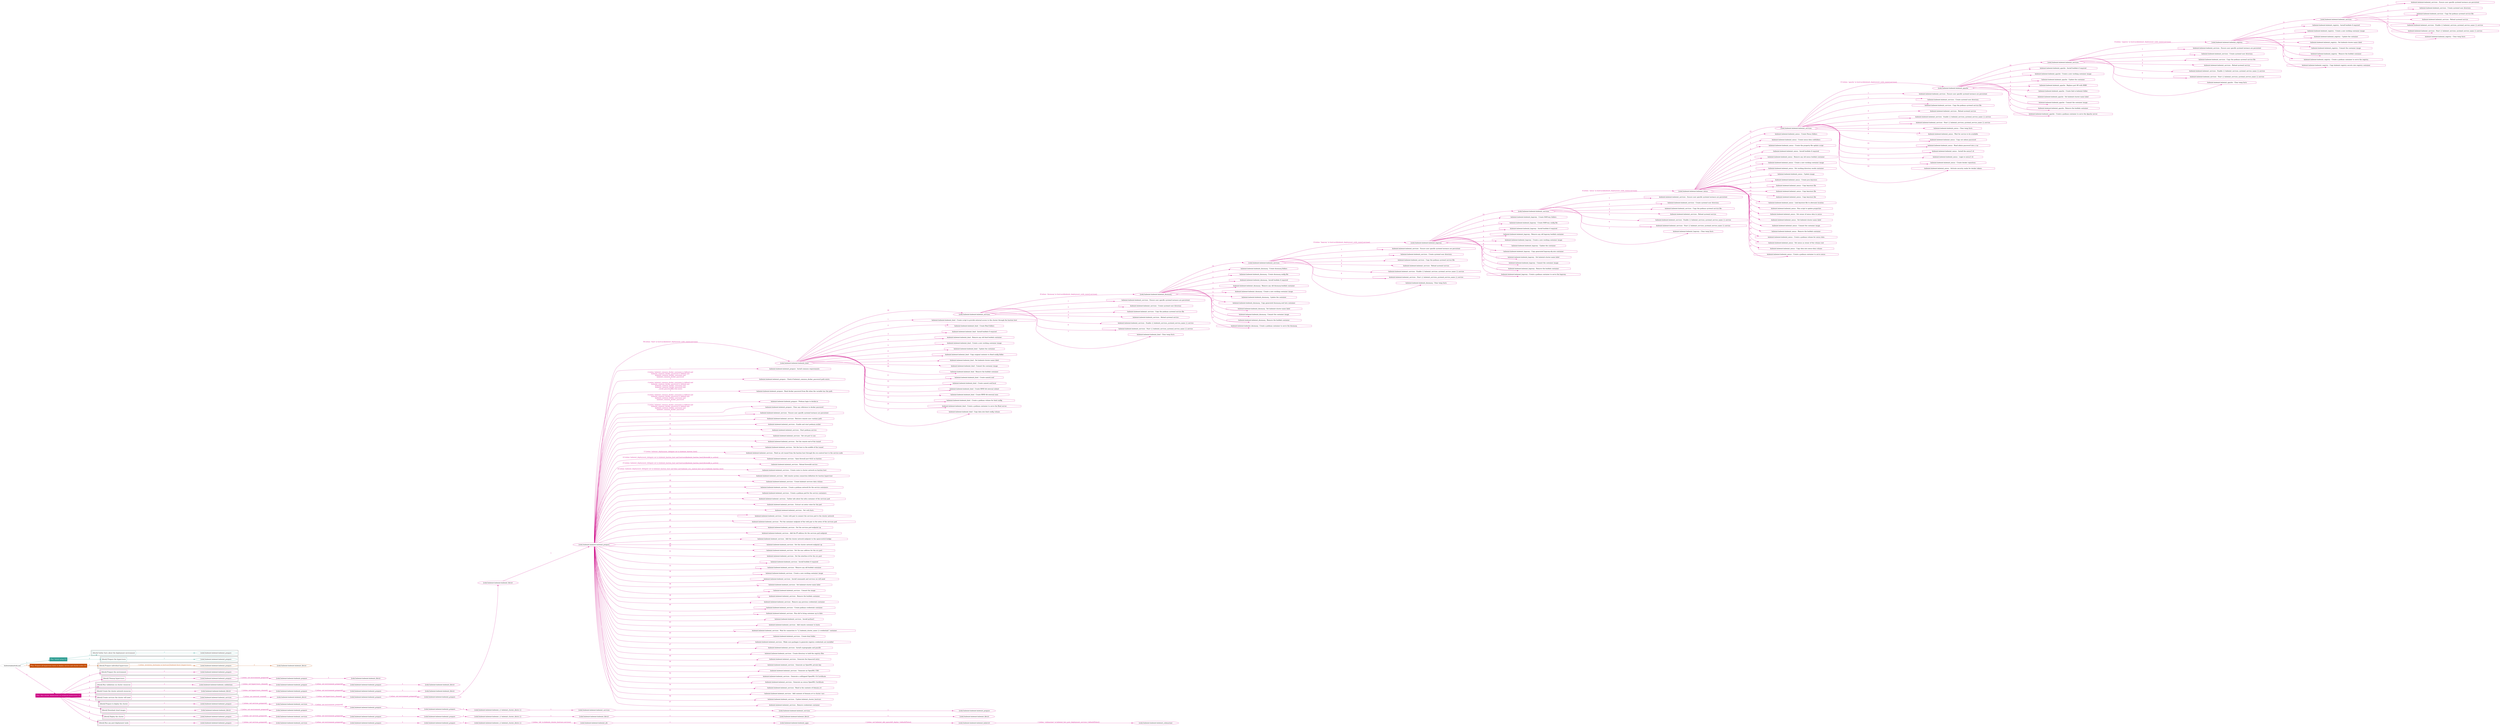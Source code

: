digraph {
	graph [concentrate=true ordering=in rankdir=LR ratio=fill]
	edge [esep=5 sep=10]
	"kubeinit/playbook.yml" [id=root_node style=dotted]
	play_841ba062 [label="Play: Initial setup (1)" color="#2e9e93" fontcolor="#ffffff" id=play_841ba062 shape=box style=filled tooltip=localhost]
	"kubeinit/playbook.yml" -> play_841ba062 [label="1 " color="#2e9e93" fontcolor="#2e9e93" id=edge_353fdbfa labeltooltip="1 " tooltip="1 "]
	subgraph "kubeinit.kubeinit.kubeinit_prepare" {
		role_c45301c0 [label="[role] kubeinit.kubeinit.kubeinit_prepare" color="#2e9e93" id=role_c45301c0 tooltip="kubeinit.kubeinit.kubeinit_prepare"]
	}
	subgraph "kubeinit.kubeinit.kubeinit_prepare" {
		role_13f32411 [label="[role] kubeinit.kubeinit.kubeinit_prepare" color="#2e9e93" id=role_13f32411 tooltip="kubeinit.kubeinit.kubeinit_prepare"]
	}
	subgraph "Play: Initial setup (1)" {
		play_841ba062 -> block_8c6d4c21 [label=1 color="#2e9e93" fontcolor="#2e9e93" id=edge_a01f85f3 labeltooltip=1 tooltip=1]
		subgraph cluster_block_8c6d4c21 {
			block_8c6d4c21 [label="[block] Gather facts about the deployment environment" color="#2e9e93" id=block_8c6d4c21 labeltooltip="Gather facts about the deployment environment" shape=box tooltip="Gather facts about the deployment environment"]
			block_8c6d4c21 -> role_c45301c0 [label="1 " color="#2e9e93" fontcolor="#2e9e93" id=edge_6b6ae935 labeltooltip="1 " tooltip="1 "]
		}
		play_841ba062 -> block_01406618 [label=2 color="#2e9e93" fontcolor="#2e9e93" id=edge_fa3d2936 labeltooltip=2 tooltip=2]
		subgraph cluster_block_01406618 {
			block_01406618 [label="[block] Prepare the hypervisors" color="#2e9e93" id=block_01406618 labeltooltip="Prepare the hypervisors" shape=box tooltip="Prepare the hypervisors"]
			block_01406618 -> role_13f32411 [label="1 " color="#2e9e93" fontcolor="#2e9e93" id=edge_9c5eac4f labeltooltip="1 " tooltip="1 "]
		}
	}
	play_7ffb3f81 [label="Play: Prepare all hypervisor hosts to deploy service and cluster nodes (0)" color="#c54e07" fontcolor="#ffffff" id=play_7ffb3f81 shape=box style=filled tooltip="Play: Prepare all hypervisor hosts to deploy service and cluster nodes (0)"]
	"kubeinit/playbook.yml" -> play_7ffb3f81 [label="2 " color="#c54e07" fontcolor="#c54e07" id=edge_df8d7142 labeltooltip="2 " tooltip="2 "]
	subgraph "kubeinit.kubeinit.kubeinit_libvirt" {
		role_d37d1acc [label="[role] kubeinit.kubeinit.kubeinit_libvirt" color="#c54e07" id=role_d37d1acc tooltip="kubeinit.kubeinit.kubeinit_libvirt"]
	}
	subgraph "kubeinit.kubeinit.kubeinit_prepare" {
		role_6cc99c55 [label="[role] kubeinit.kubeinit.kubeinit_prepare" color="#c54e07" id=role_6cc99c55 tooltip="kubeinit.kubeinit.kubeinit_prepare"]
		role_6cc99c55 -> role_d37d1acc [label="1 " color="#c54e07" fontcolor="#c54e07" id=edge_664a0106 labeltooltip="1 " tooltip="1 "]
	}
	subgraph "Play: Prepare all hypervisor hosts to deploy service and cluster nodes (0)" {
		play_7ffb3f81 -> block_b68ef5b6 [label=1 color="#c54e07" fontcolor="#c54e07" id=edge_7f32fabe labeltooltip=1 tooltip=1]
		subgraph cluster_block_b68ef5b6 {
			block_b68ef5b6 [label="[block] Prepare individual hypervisors" color="#c54e07" id=block_b68ef5b6 labeltooltip="Prepare individual hypervisors" shape=box tooltip="Prepare individual hypervisors"]
			block_b68ef5b6 -> role_6cc99c55 [label="1 [when: inventory_hostname in hostvars['kubeinit-facts'].hypervisors]" color="#c54e07" fontcolor="#c54e07" id=edge_d3505f00 labeltooltip="1 [when: inventory_hostname in hostvars['kubeinit-facts'].hypervisors]" tooltip="1 [when: inventory_hostname in hostvars['kubeinit-facts'].hypervisors]"]
		}
	}
	play_df115d02 [label="Play: Run cluster deployment on prepared hypervisors (1)" color="#cc0083" fontcolor="#ffffff" id=play_df115d02 shape=box style=filled tooltip=localhost]
	"kubeinit/playbook.yml" -> play_df115d02 [label="3 " color="#cc0083" fontcolor="#cc0083" id=edge_f25cf43f labeltooltip="3 " tooltip="3 "]
	subgraph "kubeinit.kubeinit.kubeinit_prepare" {
		role_25ab2b51 [label="[role] kubeinit.kubeinit.kubeinit_prepare" color="#cc0083" id=role_25ab2b51 tooltip="kubeinit.kubeinit.kubeinit_prepare"]
	}
	subgraph "kubeinit.kubeinit.kubeinit_libvirt" {
		role_c3159494 [label="[role] kubeinit.kubeinit.kubeinit_libvirt" color="#cc0083" id=role_c3159494 tooltip="kubeinit.kubeinit.kubeinit_libvirt"]
	}
	subgraph "kubeinit.kubeinit.kubeinit_prepare" {
		role_c745eb38 [label="[role] kubeinit.kubeinit.kubeinit_prepare" color="#cc0083" id=role_c745eb38 tooltip="kubeinit.kubeinit.kubeinit_prepare"]
		role_c745eb38 -> role_c3159494 [label="1 " color="#cc0083" fontcolor="#cc0083" id=edge_7e907c7c labeltooltip="1 " tooltip="1 "]
	}
	subgraph "kubeinit.kubeinit.kubeinit_prepare" {
		role_37b69a9b [label="[role] kubeinit.kubeinit.kubeinit_prepare" color="#cc0083" id=role_37b69a9b tooltip="kubeinit.kubeinit.kubeinit_prepare"]
		role_37b69a9b -> role_c745eb38 [label="1 [when: not environment_prepared]" color="#cc0083" fontcolor="#cc0083" id=edge_a271ae5c labeltooltip="1 [when: not environment_prepared]" tooltip="1 [when: not environment_prepared]"]
	}
	subgraph "kubeinit.kubeinit.kubeinit_libvirt" {
		role_8f55b0f0 [label="[role] kubeinit.kubeinit.kubeinit_libvirt" color="#cc0083" id=role_8f55b0f0 tooltip="kubeinit.kubeinit.kubeinit_libvirt"]
	}
	subgraph "kubeinit.kubeinit.kubeinit_prepare" {
		role_e052cd6b [label="[role] kubeinit.kubeinit.kubeinit_prepare" color="#cc0083" id=role_e052cd6b tooltip="kubeinit.kubeinit.kubeinit_prepare"]
		role_e052cd6b -> role_8f55b0f0 [label="1 " color="#cc0083" fontcolor="#cc0083" id=edge_38dad10b labeltooltip="1 " tooltip="1 "]
	}
	subgraph "kubeinit.kubeinit.kubeinit_prepare" {
		role_785b4c50 [label="[role] kubeinit.kubeinit.kubeinit_prepare" color="#cc0083" id=role_785b4c50 tooltip="kubeinit.kubeinit.kubeinit_prepare"]
		role_785b4c50 -> role_e052cd6b [label="1 [when: not environment_prepared]" color="#cc0083" fontcolor="#cc0083" id=edge_977e7fc9 labeltooltip="1 [when: not environment_prepared]" tooltip="1 [when: not environment_prepared]"]
	}
	subgraph "kubeinit.kubeinit.kubeinit_validations" {
		role_a4090b83 [label="[role] kubeinit.kubeinit.kubeinit_validations" color="#cc0083" id=role_a4090b83 tooltip="kubeinit.kubeinit.kubeinit_validations"]
		role_a4090b83 -> role_785b4c50 [label="1 [when: not hypervisors_cleaned]" color="#cc0083" fontcolor="#cc0083" id=edge_98ab1752 labeltooltip="1 [when: not hypervisors_cleaned]" tooltip="1 [when: not hypervisors_cleaned]"]
	}
	subgraph "kubeinit.kubeinit.kubeinit_libvirt" {
		role_69cd63c0 [label="[role] kubeinit.kubeinit.kubeinit_libvirt" color="#cc0083" id=role_69cd63c0 tooltip="kubeinit.kubeinit.kubeinit_libvirt"]
	}
	subgraph "kubeinit.kubeinit.kubeinit_prepare" {
		role_de905637 [label="[role] kubeinit.kubeinit.kubeinit_prepare" color="#cc0083" id=role_de905637 tooltip="kubeinit.kubeinit.kubeinit_prepare"]
		role_de905637 -> role_69cd63c0 [label="1 " color="#cc0083" fontcolor="#cc0083" id=edge_403b1fbd labeltooltip="1 " tooltip="1 "]
	}
	subgraph "kubeinit.kubeinit.kubeinit_prepare" {
		role_cba572e5 [label="[role] kubeinit.kubeinit.kubeinit_prepare" color="#cc0083" id=role_cba572e5 tooltip="kubeinit.kubeinit.kubeinit_prepare"]
		role_cba572e5 -> role_de905637 [label="1 [when: not environment_prepared]" color="#cc0083" fontcolor="#cc0083" id=edge_568eec3d labeltooltip="1 [when: not environment_prepared]" tooltip="1 [when: not environment_prepared]"]
	}
	subgraph "kubeinit.kubeinit.kubeinit_libvirt" {
		role_d536d68a [label="[role] kubeinit.kubeinit.kubeinit_libvirt" color="#cc0083" id=role_d536d68a tooltip="kubeinit.kubeinit.kubeinit_libvirt"]
		role_d536d68a -> role_cba572e5 [label="1 [when: not hypervisors_cleaned]" color="#cc0083" fontcolor="#cc0083" id=edge_51975c01 labeltooltip="1 [when: not hypervisors_cleaned]" tooltip="1 [when: not hypervisors_cleaned]"]
	}
	subgraph "kubeinit.kubeinit.kubeinit_services" {
		role_603b05bf [label="[role] kubeinit.kubeinit.kubeinit_services" color="#cc0083" id=role_603b05bf tooltip="kubeinit.kubeinit.kubeinit_services"]
		task_1639d558 [label="kubeinit.kubeinit.kubeinit_services : Ensure user specific systemd instance are persistent" color="#cc0083" id=task_1639d558 shape=octagon tooltip="kubeinit.kubeinit.kubeinit_services : Ensure user specific systemd instance are persistent"]
		role_603b05bf -> task_1639d558 [label="1 " color="#cc0083" fontcolor="#cc0083" id=edge_7d0e5b52 labeltooltip="1 " tooltip="1 "]
		task_1c277cd4 [label="kubeinit.kubeinit.kubeinit_services : Create systemd user directory" color="#cc0083" id=task_1c277cd4 shape=octagon tooltip="kubeinit.kubeinit.kubeinit_services : Create systemd user directory"]
		role_603b05bf -> task_1c277cd4 [label="2 " color="#cc0083" fontcolor="#cc0083" id=edge_0c8a7df9 labeltooltip="2 " tooltip="2 "]
		task_6b2ecc95 [label="kubeinit.kubeinit.kubeinit_services : Copy the podman systemd service file" color="#cc0083" id=task_6b2ecc95 shape=octagon tooltip="kubeinit.kubeinit.kubeinit_services : Copy the podman systemd service file"]
		role_603b05bf -> task_6b2ecc95 [label="3 " color="#cc0083" fontcolor="#cc0083" id=edge_8ede603f labeltooltip="3 " tooltip="3 "]
		task_e0e1b58d [label="kubeinit.kubeinit.kubeinit_services : Reload systemd service" color="#cc0083" id=task_e0e1b58d shape=octagon tooltip="kubeinit.kubeinit.kubeinit_services : Reload systemd service"]
		role_603b05bf -> task_e0e1b58d [label="4 " color="#cc0083" fontcolor="#cc0083" id=edge_da1b32a5 labeltooltip="4 " tooltip="4 "]
		task_c8bc4271 [label="kubeinit.kubeinit.kubeinit_services : Enable {{ kubeinit_services_systemd_service_name }}.service" color="#cc0083" id=task_c8bc4271 shape=octagon tooltip="kubeinit.kubeinit.kubeinit_services : Enable {{ kubeinit_services_systemd_service_name }}.service"]
		role_603b05bf -> task_c8bc4271 [label="5 " color="#cc0083" fontcolor="#cc0083" id=edge_4a9843a2 labeltooltip="5 " tooltip="5 "]
		task_0b6dd392 [label="kubeinit.kubeinit.kubeinit_services : Start {{ kubeinit_services_systemd_service_name }}.service" color="#cc0083" id=task_0b6dd392 shape=octagon tooltip="kubeinit.kubeinit.kubeinit_services : Start {{ kubeinit_services_systemd_service_name }}.service"]
		role_603b05bf -> task_0b6dd392 [label="6 " color="#cc0083" fontcolor="#cc0083" id=edge_a052ba1b labeltooltip="6 " tooltip="6 "]
		task_0f1f3907 [label="kubeinit.kubeinit.kubeinit_registry : Clear temp facts" color="#cc0083" id=task_0f1f3907 shape=octagon tooltip="kubeinit.kubeinit.kubeinit_registry : Clear temp facts"]
		role_603b05bf -> task_0f1f3907 [label="7 " color="#cc0083" fontcolor="#cc0083" id=edge_12856c08 labeltooltip="7 " tooltip="7 "]
	}
	subgraph "kubeinit.kubeinit.kubeinit_registry" {
		role_bfc57ef4 [label="[role] kubeinit.kubeinit.kubeinit_registry" color="#cc0083" id=role_bfc57ef4 tooltip="kubeinit.kubeinit.kubeinit_registry"]
		task_f2ef1aae [label="kubeinit.kubeinit.kubeinit_registry : Install buildah if required" color="#cc0083" id=task_f2ef1aae shape=octagon tooltip="kubeinit.kubeinit.kubeinit_registry : Install buildah if required"]
		role_bfc57ef4 -> task_f2ef1aae [label="1 " color="#cc0083" fontcolor="#cc0083" id=edge_027fcb2e labeltooltip="1 " tooltip="1 "]
		task_fd672109 [label="kubeinit.kubeinit.kubeinit_registry : Create a new working container image" color="#cc0083" id=task_fd672109 shape=octagon tooltip="kubeinit.kubeinit.kubeinit_registry : Create a new working container image"]
		role_bfc57ef4 -> task_fd672109 [label="2 " color="#cc0083" fontcolor="#cc0083" id=edge_4c524b01 labeltooltip="2 " tooltip="2 "]
		task_03d76018 [label="kubeinit.kubeinit.kubeinit_registry : Update the container" color="#cc0083" id=task_03d76018 shape=octagon tooltip="kubeinit.kubeinit.kubeinit_registry : Update the container"]
		role_bfc57ef4 -> task_03d76018 [label="3 " color="#cc0083" fontcolor="#cc0083" id=edge_43770a15 labeltooltip="3 " tooltip="3 "]
		task_4410eb4f [label="kubeinit.kubeinit.kubeinit_registry : Set kubeinit-cluster-name label" color="#cc0083" id=task_4410eb4f shape=octagon tooltip="kubeinit.kubeinit.kubeinit_registry : Set kubeinit-cluster-name label"]
		role_bfc57ef4 -> task_4410eb4f [label="4 " color="#cc0083" fontcolor="#cc0083" id=edge_949305d0 labeltooltip="4 " tooltip="4 "]
		task_13454188 [label="kubeinit.kubeinit.kubeinit_registry : Commit the container image" color="#cc0083" id=task_13454188 shape=octagon tooltip="kubeinit.kubeinit.kubeinit_registry : Commit the container image"]
		role_bfc57ef4 -> task_13454188 [label="5 " color="#cc0083" fontcolor="#cc0083" id=edge_693c685e labeltooltip="5 " tooltip="5 "]
		task_37e190a5 [label="kubeinit.kubeinit.kubeinit_registry : Remove the buildah container" color="#cc0083" id=task_37e190a5 shape=octagon tooltip="kubeinit.kubeinit.kubeinit_registry : Remove the buildah container"]
		role_bfc57ef4 -> task_37e190a5 [label="6 " color="#cc0083" fontcolor="#cc0083" id=edge_d2fce663 labeltooltip="6 " tooltip="6 "]
		task_5f8d11aa [label="kubeinit.kubeinit.kubeinit_registry : Create a podman container to serve the registry" color="#cc0083" id=task_5f8d11aa shape=octagon tooltip="kubeinit.kubeinit.kubeinit_registry : Create a podman container to serve the registry"]
		role_bfc57ef4 -> task_5f8d11aa [label="7 " color="#cc0083" fontcolor="#cc0083" id=edge_550d9698 labeltooltip="7 " tooltip="7 "]
		task_faa2e73c [label="kubeinit.kubeinit.kubeinit_registry : Copy kubeinit registry secrets into registry container" color="#cc0083" id=task_faa2e73c shape=octagon tooltip="kubeinit.kubeinit.kubeinit_registry : Copy kubeinit registry secrets into registry container"]
		role_bfc57ef4 -> task_faa2e73c [label="8 " color="#cc0083" fontcolor="#cc0083" id=edge_6d7b4c2d labeltooltip="8 " tooltip="8 "]
		role_bfc57ef4 -> role_603b05bf [label="9 " color="#cc0083" fontcolor="#cc0083" id=edge_668ad26f labeltooltip="9 " tooltip="9 "]
	}
	subgraph "kubeinit.kubeinit.kubeinit_services" {
		role_a0008f25 [label="[role] kubeinit.kubeinit.kubeinit_services" color="#cc0083" id=role_a0008f25 tooltip="kubeinit.kubeinit.kubeinit_services"]
		task_bb285513 [label="kubeinit.kubeinit.kubeinit_services : Ensure user specific systemd instance are persistent" color="#cc0083" id=task_bb285513 shape=octagon tooltip="kubeinit.kubeinit.kubeinit_services : Ensure user specific systemd instance are persistent"]
		role_a0008f25 -> task_bb285513 [label="1 " color="#cc0083" fontcolor="#cc0083" id=edge_db5fbd5e labeltooltip="1 " tooltip="1 "]
		task_320c2581 [label="kubeinit.kubeinit.kubeinit_services : Create systemd user directory" color="#cc0083" id=task_320c2581 shape=octagon tooltip="kubeinit.kubeinit.kubeinit_services : Create systemd user directory"]
		role_a0008f25 -> task_320c2581 [label="2 " color="#cc0083" fontcolor="#cc0083" id=edge_6c02d1af labeltooltip="2 " tooltip="2 "]
		task_3673d862 [label="kubeinit.kubeinit.kubeinit_services : Copy the podman systemd service file" color="#cc0083" id=task_3673d862 shape=octagon tooltip="kubeinit.kubeinit.kubeinit_services : Copy the podman systemd service file"]
		role_a0008f25 -> task_3673d862 [label="3 " color="#cc0083" fontcolor="#cc0083" id=edge_079bc31e labeltooltip="3 " tooltip="3 "]
		task_a8e41c29 [label="kubeinit.kubeinit.kubeinit_services : Reload systemd service" color="#cc0083" id=task_a8e41c29 shape=octagon tooltip="kubeinit.kubeinit.kubeinit_services : Reload systemd service"]
		role_a0008f25 -> task_a8e41c29 [label="4 " color="#cc0083" fontcolor="#cc0083" id=edge_aa404c1d labeltooltip="4 " tooltip="4 "]
		task_6290b797 [label="kubeinit.kubeinit.kubeinit_services : Enable {{ kubeinit_services_systemd_service_name }}.service" color="#cc0083" id=task_6290b797 shape=octagon tooltip="kubeinit.kubeinit.kubeinit_services : Enable {{ kubeinit_services_systemd_service_name }}.service"]
		role_a0008f25 -> task_6290b797 [label="5 " color="#cc0083" fontcolor="#cc0083" id=edge_c03a7c59 labeltooltip="5 " tooltip="5 "]
		task_c145ca34 [label="kubeinit.kubeinit.kubeinit_services : Start {{ kubeinit_services_systemd_service_name }}.service" color="#cc0083" id=task_c145ca34 shape=octagon tooltip="kubeinit.kubeinit.kubeinit_services : Start {{ kubeinit_services_systemd_service_name }}.service"]
		role_a0008f25 -> task_c145ca34 [label="6 " color="#cc0083" fontcolor="#cc0083" id=edge_82d2b526 labeltooltip="6 " tooltip="6 "]
		task_d10f1a11 [label="kubeinit.kubeinit.kubeinit_apache : Clear temp facts" color="#cc0083" id=task_d10f1a11 shape=octagon tooltip="kubeinit.kubeinit.kubeinit_apache : Clear temp facts"]
		role_a0008f25 -> task_d10f1a11 [label="7 " color="#cc0083" fontcolor="#cc0083" id=edge_d00f2e3b labeltooltip="7 " tooltip="7 "]
		role_a0008f25 -> role_bfc57ef4 [label="8 [when: 'registry' in hostvars[kubeinit_deployment_node_name].services]" color="#cc0083" fontcolor="#cc0083" id=edge_b38a9e9f labeltooltip="8 [when: 'registry' in hostvars[kubeinit_deployment_node_name].services]" tooltip="8 [when: 'registry' in hostvars[kubeinit_deployment_node_name].services]"]
	}
	subgraph "kubeinit.kubeinit.kubeinit_apache" {
		role_d06fcc56 [label="[role] kubeinit.kubeinit.kubeinit_apache" color="#cc0083" id=role_d06fcc56 tooltip="kubeinit.kubeinit.kubeinit_apache"]
		task_ad7fc89c [label="kubeinit.kubeinit.kubeinit_apache : Install buildah if required" color="#cc0083" id=task_ad7fc89c shape=octagon tooltip="kubeinit.kubeinit.kubeinit_apache : Install buildah if required"]
		role_d06fcc56 -> task_ad7fc89c [label="1 " color="#cc0083" fontcolor="#cc0083" id=edge_038cc711 labeltooltip="1 " tooltip="1 "]
		task_e5aa1fa1 [label="kubeinit.kubeinit.kubeinit_apache : Create a new working container image" color="#cc0083" id=task_e5aa1fa1 shape=octagon tooltip="kubeinit.kubeinit.kubeinit_apache : Create a new working container image"]
		role_d06fcc56 -> task_e5aa1fa1 [label="2 " color="#cc0083" fontcolor="#cc0083" id=edge_83e3364d labeltooltip="2 " tooltip="2 "]
		task_9b9d015a [label="kubeinit.kubeinit.kubeinit_apache : Update the container" color="#cc0083" id=task_9b9d015a shape=octagon tooltip="kubeinit.kubeinit.kubeinit_apache : Update the container"]
		role_d06fcc56 -> task_9b9d015a [label="3 " color="#cc0083" fontcolor="#cc0083" id=edge_b2cdd6c6 labeltooltip="3 " tooltip="3 "]
		task_2f55fa06 [label="kubeinit.kubeinit.kubeinit_apache : Replace port 80 with 8080" color="#cc0083" id=task_2f55fa06 shape=octagon tooltip="kubeinit.kubeinit.kubeinit_apache : Replace port 80 with 8080"]
		role_d06fcc56 -> task_2f55fa06 [label="4 " color="#cc0083" fontcolor="#cc0083" id=edge_9a471848 labeltooltip="4 " tooltip="4 "]
		task_f55ec36d [label="kubeinit.kubeinit.kubeinit_apache : Create link to kubeinit folder" color="#cc0083" id=task_f55ec36d shape=octagon tooltip="kubeinit.kubeinit.kubeinit_apache : Create link to kubeinit folder"]
		role_d06fcc56 -> task_f55ec36d [label="5 " color="#cc0083" fontcolor="#cc0083" id=edge_9f0eb8fa labeltooltip="5 " tooltip="5 "]
		task_f8896436 [label="kubeinit.kubeinit.kubeinit_apache : Set kubeinit-cluster-name label" color="#cc0083" id=task_f8896436 shape=octagon tooltip="kubeinit.kubeinit.kubeinit_apache : Set kubeinit-cluster-name label"]
		role_d06fcc56 -> task_f8896436 [label="6 " color="#cc0083" fontcolor="#cc0083" id=edge_a38d6a6e labeltooltip="6 " tooltip="6 "]
		task_ff6c8dd3 [label="kubeinit.kubeinit.kubeinit_apache : Commit the container image" color="#cc0083" id=task_ff6c8dd3 shape=octagon tooltip="kubeinit.kubeinit.kubeinit_apache : Commit the container image"]
		role_d06fcc56 -> task_ff6c8dd3 [label="7 " color="#cc0083" fontcolor="#cc0083" id=edge_a1b9d2fd labeltooltip="7 " tooltip="7 "]
		task_ba29de51 [label="kubeinit.kubeinit.kubeinit_apache : Remove the buildah container" color="#cc0083" id=task_ba29de51 shape=octagon tooltip="kubeinit.kubeinit.kubeinit_apache : Remove the buildah container"]
		role_d06fcc56 -> task_ba29de51 [label="8 " color="#cc0083" fontcolor="#cc0083" id=edge_3c0f53bc labeltooltip="8 " tooltip="8 "]
		task_5e5406f0 [label="kubeinit.kubeinit.kubeinit_apache : Create a podman container to serve the Apache server" color="#cc0083" id=task_5e5406f0 shape=octagon tooltip="kubeinit.kubeinit.kubeinit_apache : Create a podman container to serve the Apache server"]
		role_d06fcc56 -> task_5e5406f0 [label="9 " color="#cc0083" fontcolor="#cc0083" id=edge_0f34d2c4 labeltooltip="9 " tooltip="9 "]
		role_d06fcc56 -> role_a0008f25 [label="10 " color="#cc0083" fontcolor="#cc0083" id=edge_5ce4028c labeltooltip="10 " tooltip="10 "]
	}
	subgraph "kubeinit.kubeinit.kubeinit_services" {
		role_d42ceaa7 [label="[role] kubeinit.kubeinit.kubeinit_services" color="#cc0083" id=role_d42ceaa7 tooltip="kubeinit.kubeinit.kubeinit_services"]
		task_1192962e [label="kubeinit.kubeinit.kubeinit_services : Ensure user specific systemd instance are persistent" color="#cc0083" id=task_1192962e shape=octagon tooltip="kubeinit.kubeinit.kubeinit_services : Ensure user specific systemd instance are persistent"]
		role_d42ceaa7 -> task_1192962e [label="1 " color="#cc0083" fontcolor="#cc0083" id=edge_27f66355 labeltooltip="1 " tooltip="1 "]
		task_b1d25661 [label="kubeinit.kubeinit.kubeinit_services : Create systemd user directory" color="#cc0083" id=task_b1d25661 shape=octagon tooltip="kubeinit.kubeinit.kubeinit_services : Create systemd user directory"]
		role_d42ceaa7 -> task_b1d25661 [label="2 " color="#cc0083" fontcolor="#cc0083" id=edge_ad910c9c labeltooltip="2 " tooltip="2 "]
		task_c155b43b [label="kubeinit.kubeinit.kubeinit_services : Copy the podman systemd service file" color="#cc0083" id=task_c155b43b shape=octagon tooltip="kubeinit.kubeinit.kubeinit_services : Copy the podman systemd service file"]
		role_d42ceaa7 -> task_c155b43b [label="3 " color="#cc0083" fontcolor="#cc0083" id=edge_8c7eca5f labeltooltip="3 " tooltip="3 "]
		task_380020f8 [label="kubeinit.kubeinit.kubeinit_services : Reload systemd service" color="#cc0083" id=task_380020f8 shape=octagon tooltip="kubeinit.kubeinit.kubeinit_services : Reload systemd service"]
		role_d42ceaa7 -> task_380020f8 [label="4 " color="#cc0083" fontcolor="#cc0083" id=edge_cd117e60 labeltooltip="4 " tooltip="4 "]
		task_e5c662de [label="kubeinit.kubeinit.kubeinit_services : Enable {{ kubeinit_services_systemd_service_name }}.service" color="#cc0083" id=task_e5c662de shape=octagon tooltip="kubeinit.kubeinit.kubeinit_services : Enable {{ kubeinit_services_systemd_service_name }}.service"]
		role_d42ceaa7 -> task_e5c662de [label="5 " color="#cc0083" fontcolor="#cc0083" id=edge_319753d7 labeltooltip="5 " tooltip="5 "]
		task_f2791b03 [label="kubeinit.kubeinit.kubeinit_services : Start {{ kubeinit_services_systemd_service_name }}.service" color="#cc0083" id=task_f2791b03 shape=octagon tooltip="kubeinit.kubeinit.kubeinit_services : Start {{ kubeinit_services_systemd_service_name }}.service"]
		role_d42ceaa7 -> task_f2791b03 [label="6 " color="#cc0083" fontcolor="#cc0083" id=edge_b81fd10f labeltooltip="6 " tooltip="6 "]
		task_c751c460 [label="kubeinit.kubeinit.kubeinit_nexus : Clear temp facts" color="#cc0083" id=task_c751c460 shape=octagon tooltip="kubeinit.kubeinit.kubeinit_nexus : Clear temp facts"]
		role_d42ceaa7 -> task_c751c460 [label="7 " color="#cc0083" fontcolor="#cc0083" id=edge_f072a5e8 labeltooltip="7 " tooltip="7 "]
		task_0ea0a67d [label="kubeinit.kubeinit.kubeinit_nexus : Wait for service to be available" color="#cc0083" id=task_0ea0a67d shape=octagon tooltip="kubeinit.kubeinit.kubeinit_nexus : Wait for service to be available"]
		role_d42ceaa7 -> task_0ea0a67d [label="8 " color="#cc0083" fontcolor="#cc0083" id=edge_33b30cd1 labeltooltip="8 " tooltip="8 "]
		task_a14f7a1b [label="kubeinit.kubeinit.kubeinit_nexus : Copy out admin password" color="#cc0083" id=task_a14f7a1b shape=octagon tooltip="kubeinit.kubeinit.kubeinit_nexus : Copy out admin password"]
		role_d42ceaa7 -> task_a14f7a1b [label="9 " color="#cc0083" fontcolor="#cc0083" id=edge_e678c7a0 labeltooltip="9 " tooltip="9 "]
		task_b4f91922 [label="kubeinit.kubeinit.kubeinit_nexus : Read admin password into a var" color="#cc0083" id=task_b4f91922 shape=octagon tooltip="kubeinit.kubeinit.kubeinit_nexus : Read admin password into a var"]
		role_d42ceaa7 -> task_b4f91922 [label="10 " color="#cc0083" fontcolor="#cc0083" id=edge_36efe708 labeltooltip="10 " tooltip="10 "]
		task_82fab772 [label="kubeinit.kubeinit.kubeinit_nexus : Install the nexus3 cli" color="#cc0083" id=task_82fab772 shape=octagon tooltip="kubeinit.kubeinit.kubeinit_nexus : Install the nexus3 cli"]
		role_d42ceaa7 -> task_82fab772 [label="11 " color="#cc0083" fontcolor="#cc0083" id=edge_3b1dca5c labeltooltip="11 " tooltip="11 "]
		task_ac5b92c5 [label="kubeinit.kubeinit.kubeinit_nexus : Login to nexus3 cli" color="#cc0083" id=task_ac5b92c5 shape=octagon tooltip="kubeinit.kubeinit.kubeinit_nexus : Login to nexus3 cli"]
		role_d42ceaa7 -> task_ac5b92c5 [label="12 " color="#cc0083" fontcolor="#cc0083" id=edge_55233f4e labeltooltip="12 " tooltip="12 "]
		task_fa054da7 [label="kubeinit.kubeinit.kubeinit_nexus : Create docker repository" color="#cc0083" id=task_fa054da7 shape=octagon tooltip="kubeinit.kubeinit.kubeinit_nexus : Create docker repository"]
		role_d42ceaa7 -> task_fa054da7 [label="13 " color="#cc0083" fontcolor="#cc0083" id=edge_f635dfdf labeltooltip="13 " tooltip="13 "]
		task_47ba66e3 [label="kubeinit.kubeinit.kubeinit_nexus : Activate security realm for docker tokens" color="#cc0083" id=task_47ba66e3 shape=octagon tooltip="kubeinit.kubeinit.kubeinit_nexus : Activate security realm for docker tokens"]
		role_d42ceaa7 -> task_47ba66e3 [label="14 " color="#cc0083" fontcolor="#cc0083" id=edge_fd539d48 labeltooltip="14 " tooltip="14 "]
		role_d42ceaa7 -> role_d06fcc56 [label="15 [when: 'apache' in hostvars[kubeinit_deployment_node_name].services]" color="#cc0083" fontcolor="#cc0083" id=edge_5d7c0473 labeltooltip="15 [when: 'apache' in hostvars[kubeinit_deployment_node_name].services]" tooltip="15 [when: 'apache' in hostvars[kubeinit_deployment_node_name].services]"]
	}
	subgraph "kubeinit.kubeinit.kubeinit_nexus" {
		role_4f46b9b0 [label="[role] kubeinit.kubeinit.kubeinit_nexus" color="#cc0083" id=role_4f46b9b0 tooltip="kubeinit.kubeinit.kubeinit_nexus"]
		task_c6a8f64a [label="kubeinit.kubeinit.kubeinit_nexus : Create Nexus folders" color="#cc0083" id=task_c6a8f64a shape=octagon tooltip="kubeinit.kubeinit.kubeinit_nexus : Create Nexus folders"]
		role_4f46b9b0 -> task_c6a8f64a [label="1 " color="#cc0083" fontcolor="#cc0083" id=edge_79543487 labeltooltip="1 " tooltip="1 "]
		task_c69a37f4 [label="kubeinit.kubeinit.kubeinit_nexus : Create nexus-data subfolders" color="#cc0083" id=task_c69a37f4 shape=octagon tooltip="kubeinit.kubeinit.kubeinit_nexus : Create nexus-data subfolders"]
		role_4f46b9b0 -> task_c69a37f4 [label="2 " color="#cc0083" fontcolor="#cc0083" id=edge_0fd69bc5 labeltooltip="2 " tooltip="2 "]
		task_d9b0e00e [label="kubeinit.kubeinit.kubeinit_nexus : Create the property file update script" color="#cc0083" id=task_d9b0e00e shape=octagon tooltip="kubeinit.kubeinit.kubeinit_nexus : Create the property file update script"]
		role_4f46b9b0 -> task_d9b0e00e [label="3 " color="#cc0083" fontcolor="#cc0083" id=edge_f3efd172 labeltooltip="3 " tooltip="3 "]
		task_0c006a07 [label="kubeinit.kubeinit.kubeinit_nexus : Install buildah if required" color="#cc0083" id=task_0c006a07 shape=octagon tooltip="kubeinit.kubeinit.kubeinit_nexus : Install buildah if required"]
		role_4f46b9b0 -> task_0c006a07 [label="4 " color="#cc0083" fontcolor="#cc0083" id=edge_e7b580be labeltooltip="4 " tooltip="4 "]
		task_90e451df [label="kubeinit.kubeinit.kubeinit_nexus : Remove any old nexus buildah container" color="#cc0083" id=task_90e451df shape=octagon tooltip="kubeinit.kubeinit.kubeinit_nexus : Remove any old nexus buildah container"]
		role_4f46b9b0 -> task_90e451df [label="5 " color="#cc0083" fontcolor="#cc0083" id=edge_8efd10c7 labeltooltip="5 " tooltip="5 "]
		task_c73519c3 [label="kubeinit.kubeinit.kubeinit_nexus : Create a new working container image" color="#cc0083" id=task_c73519c3 shape=octagon tooltip="kubeinit.kubeinit.kubeinit_nexus : Create a new working container image"]
		role_4f46b9b0 -> task_c73519c3 [label="6 " color="#cc0083" fontcolor="#cc0083" id=edge_944783d1 labeltooltip="6 " tooltip="6 "]
		task_c9e0d281 [label="kubeinit.kubeinit.kubeinit_nexus : Set working directory inside container" color="#cc0083" id=task_c9e0d281 shape=octagon tooltip="kubeinit.kubeinit.kubeinit_nexus : Set working directory inside container"]
		role_4f46b9b0 -> task_c9e0d281 [label="7 " color="#cc0083" fontcolor="#cc0083" id=edge_70334b12 labeltooltip="7 " tooltip="7 "]
		task_acb6ad5a [label="kubeinit.kubeinit.kubeinit_nexus : Update image" color="#cc0083" id=task_acb6ad5a shape=octagon tooltip="kubeinit.kubeinit.kubeinit_nexus : Update image"]
		role_4f46b9b0 -> task_acb6ad5a [label="8 " color="#cc0083" fontcolor="#cc0083" id=edge_977accd9 labeltooltip="8 " tooltip="8 "]
		task_7756b07b [label="kubeinit.kubeinit.kubeinit_nexus : Create java keystore" color="#cc0083" id=task_7756b07b shape=octagon tooltip="kubeinit.kubeinit.kubeinit_nexus : Create java keystore"]
		role_4f46b9b0 -> task_7756b07b [label="9 " color="#cc0083" fontcolor="#cc0083" id=edge_44e14b59 labeltooltip="9 " tooltip="9 "]
		task_de4bbdcf [label="kubeinit.kubeinit.kubeinit_nexus : Copy keystore file" color="#cc0083" id=task_de4bbdcf shape=octagon tooltip="kubeinit.kubeinit.kubeinit_nexus : Copy keystore file"]
		role_4f46b9b0 -> task_de4bbdcf [label="10 " color="#cc0083" fontcolor="#cc0083" id=edge_bd166dfd labeltooltip="10 " tooltip="10 "]
		task_3dfaa0d0 [label="kubeinit.kubeinit.kubeinit_nexus : Copy keystore file" color="#cc0083" id=task_3dfaa0d0 shape=octagon tooltip="kubeinit.kubeinit.kubeinit_nexus : Copy keystore file"]
		role_4f46b9b0 -> task_3dfaa0d0 [label="11 " color="#cc0083" fontcolor="#cc0083" id=edge_d1235c1c labeltooltip="11 " tooltip="11 "]
		task_df65fb43 [label="kubeinit.kubeinit.kubeinit_nexus : Copy keystore file" color="#cc0083" id=task_df65fb43 shape=octagon tooltip="kubeinit.kubeinit.kubeinit_nexus : Copy keystore file"]
		role_4f46b9b0 -> task_df65fb43 [label="12 " color="#cc0083" fontcolor="#cc0083" id=edge_3cb2608a labeltooltip="12 " tooltip="12 "]
		task_ec8711f0 [label="kubeinit.kubeinit.kubeinit_nexus : Link keystore file to alternate location" color="#cc0083" id=task_ec8711f0 shape=octagon tooltip="kubeinit.kubeinit.kubeinit_nexus : Link keystore file to alternate location"]
		role_4f46b9b0 -> task_ec8711f0 [label="13 " color="#cc0083" fontcolor="#cc0083" id=edge_c2cdf6ba labeltooltip="13 " tooltip="13 "]
		task_796098c9 [label="kubeinit.kubeinit.kubeinit_nexus : Run script to update properties" color="#cc0083" id=task_796098c9 shape=octagon tooltip="kubeinit.kubeinit.kubeinit_nexus : Run script to update properties"]
		role_4f46b9b0 -> task_796098c9 [label="14 " color="#cc0083" fontcolor="#cc0083" id=edge_39162ba9 labeltooltip="14 " tooltip="14 "]
		task_79ac3268 [label="kubeinit.kubeinit.kubeinit_nexus : Set owner of nexus data to nexus" color="#cc0083" id=task_79ac3268 shape=octagon tooltip="kubeinit.kubeinit.kubeinit_nexus : Set owner of nexus data to nexus"]
		role_4f46b9b0 -> task_79ac3268 [label="15 " color="#cc0083" fontcolor="#cc0083" id=edge_d84b9b1d labeltooltip="15 " tooltip="15 "]
		task_744ecef7 [label="kubeinit.kubeinit.kubeinit_nexus : Set kubeinit-cluster-name label" color="#cc0083" id=task_744ecef7 shape=octagon tooltip="kubeinit.kubeinit.kubeinit_nexus : Set kubeinit-cluster-name label"]
		role_4f46b9b0 -> task_744ecef7 [label="16 " color="#cc0083" fontcolor="#cc0083" id=edge_487b8cfe labeltooltip="16 " tooltip="16 "]
		task_083950bd [label="kubeinit.kubeinit.kubeinit_nexus : Commit the container image" color="#cc0083" id=task_083950bd shape=octagon tooltip="kubeinit.kubeinit.kubeinit_nexus : Commit the container image"]
		role_4f46b9b0 -> task_083950bd [label="17 " color="#cc0083" fontcolor="#cc0083" id=edge_0cb1e0ef labeltooltip="17 " tooltip="17 "]
		task_85944ed6 [label="kubeinit.kubeinit.kubeinit_nexus : Remove the buildah container" color="#cc0083" id=task_85944ed6 shape=octagon tooltip="kubeinit.kubeinit.kubeinit_nexus : Remove the buildah container"]
		role_4f46b9b0 -> task_85944ed6 [label="18 " color="#cc0083" fontcolor="#cc0083" id=edge_c0000ea3 labeltooltip="18 " tooltip="18 "]
		task_7dbc4659 [label="kubeinit.kubeinit.kubeinit_nexus : Create a podman volume for nexus data" color="#cc0083" id=task_7dbc4659 shape=octagon tooltip="kubeinit.kubeinit.kubeinit_nexus : Create a podman volume for nexus data"]
		role_4f46b9b0 -> task_7dbc4659 [label="19 " color="#cc0083" fontcolor="#cc0083" id=edge_82f16409 labeltooltip="19 " tooltip="19 "]
		task_d4e01c5b [label="kubeinit.kubeinit.kubeinit_nexus : Set nexus as owner of the volume root" color="#cc0083" id=task_d4e01c5b shape=octagon tooltip="kubeinit.kubeinit.kubeinit_nexus : Set nexus as owner of the volume root"]
		role_4f46b9b0 -> task_d4e01c5b [label="20 " color="#cc0083" fontcolor="#cc0083" id=edge_267dfaae labeltooltip="20 " tooltip="20 "]
		task_6aae0b1f [label="kubeinit.kubeinit.kubeinit_nexus : Copy data into nexus-data volume" color="#cc0083" id=task_6aae0b1f shape=octagon tooltip="kubeinit.kubeinit.kubeinit_nexus : Copy data into nexus-data volume"]
		role_4f46b9b0 -> task_6aae0b1f [label="21 " color="#cc0083" fontcolor="#cc0083" id=edge_cefe06dd labeltooltip="21 " tooltip="21 "]
		task_6d0c04ec [label="kubeinit.kubeinit.kubeinit_nexus : Create a podman container to serve nexus" color="#cc0083" id=task_6d0c04ec shape=octagon tooltip="kubeinit.kubeinit.kubeinit_nexus : Create a podman container to serve nexus"]
		role_4f46b9b0 -> task_6d0c04ec [label="22 " color="#cc0083" fontcolor="#cc0083" id=edge_b5cf7a4a labeltooltip="22 " tooltip="22 "]
		role_4f46b9b0 -> role_d42ceaa7 [label="23 " color="#cc0083" fontcolor="#cc0083" id=edge_a94069e5 labeltooltip="23 " tooltip="23 "]
	}
	subgraph "kubeinit.kubeinit.kubeinit_services" {
		role_4a2fdb80 [label="[role] kubeinit.kubeinit.kubeinit_services" color="#cc0083" id=role_4a2fdb80 tooltip="kubeinit.kubeinit.kubeinit_services"]
		task_a214b75f [label="kubeinit.kubeinit.kubeinit_services : Ensure user specific systemd instance are persistent" color="#cc0083" id=task_a214b75f shape=octagon tooltip="kubeinit.kubeinit.kubeinit_services : Ensure user specific systemd instance are persistent"]
		role_4a2fdb80 -> task_a214b75f [label="1 " color="#cc0083" fontcolor="#cc0083" id=edge_3a62882e labeltooltip="1 " tooltip="1 "]
		task_c2bb5158 [label="kubeinit.kubeinit.kubeinit_services : Create systemd user directory" color="#cc0083" id=task_c2bb5158 shape=octagon tooltip="kubeinit.kubeinit.kubeinit_services : Create systemd user directory"]
		role_4a2fdb80 -> task_c2bb5158 [label="2 " color="#cc0083" fontcolor="#cc0083" id=edge_11e1564c labeltooltip="2 " tooltip="2 "]
		task_6f1fcd8a [label="kubeinit.kubeinit.kubeinit_services : Copy the podman systemd service file" color="#cc0083" id=task_6f1fcd8a shape=octagon tooltip="kubeinit.kubeinit.kubeinit_services : Copy the podman systemd service file"]
		role_4a2fdb80 -> task_6f1fcd8a [label="3 " color="#cc0083" fontcolor="#cc0083" id=edge_37a12caf labeltooltip="3 " tooltip="3 "]
		task_540b2d78 [label="kubeinit.kubeinit.kubeinit_services : Reload systemd service" color="#cc0083" id=task_540b2d78 shape=octagon tooltip="kubeinit.kubeinit.kubeinit_services : Reload systemd service"]
		role_4a2fdb80 -> task_540b2d78 [label="4 " color="#cc0083" fontcolor="#cc0083" id=edge_b2aaeb13 labeltooltip="4 " tooltip="4 "]
		task_248e386e [label="kubeinit.kubeinit.kubeinit_services : Enable {{ kubeinit_services_systemd_service_name }}.service" color="#cc0083" id=task_248e386e shape=octagon tooltip="kubeinit.kubeinit.kubeinit_services : Enable {{ kubeinit_services_systemd_service_name }}.service"]
		role_4a2fdb80 -> task_248e386e [label="5 " color="#cc0083" fontcolor="#cc0083" id=edge_7eddf5d7 labeltooltip="5 " tooltip="5 "]
		task_8030003b [label="kubeinit.kubeinit.kubeinit_services : Start {{ kubeinit_services_systemd_service_name }}.service" color="#cc0083" id=task_8030003b shape=octagon tooltip="kubeinit.kubeinit.kubeinit_services : Start {{ kubeinit_services_systemd_service_name }}.service"]
		role_4a2fdb80 -> task_8030003b [label="6 " color="#cc0083" fontcolor="#cc0083" id=edge_53fbb6a9 labeltooltip="6 " tooltip="6 "]
		task_5b324585 [label="kubeinit.kubeinit.kubeinit_haproxy : Clear temp facts" color="#cc0083" id=task_5b324585 shape=octagon tooltip="kubeinit.kubeinit.kubeinit_haproxy : Clear temp facts"]
		role_4a2fdb80 -> task_5b324585 [label="7 " color="#cc0083" fontcolor="#cc0083" id=edge_29fc53f3 labeltooltip="7 " tooltip="7 "]
		role_4a2fdb80 -> role_4f46b9b0 [label="8 [when: 'nexus' in hostvars[kubeinit_deployment_node_name].services]" color="#cc0083" fontcolor="#cc0083" id=edge_ec20954b labeltooltip="8 [when: 'nexus' in hostvars[kubeinit_deployment_node_name].services]" tooltip="8 [when: 'nexus' in hostvars[kubeinit_deployment_node_name].services]"]
	}
	subgraph "kubeinit.kubeinit.kubeinit_haproxy" {
		role_b8d1cfca [label="[role] kubeinit.kubeinit.kubeinit_haproxy" color="#cc0083" id=role_b8d1cfca tooltip="kubeinit.kubeinit.kubeinit_haproxy"]
		task_3e3452e5 [label="kubeinit.kubeinit.kubeinit_haproxy : Create HAProxy folders" color="#cc0083" id=task_3e3452e5 shape=octagon tooltip="kubeinit.kubeinit.kubeinit_haproxy : Create HAProxy folders"]
		role_b8d1cfca -> task_3e3452e5 [label="1 " color="#cc0083" fontcolor="#cc0083" id=edge_b90330ea labeltooltip="1 " tooltip="1 "]
		task_e512c4ab [label="kubeinit.kubeinit.kubeinit_haproxy : Create HAProxy config file" color="#cc0083" id=task_e512c4ab shape=octagon tooltip="kubeinit.kubeinit.kubeinit_haproxy : Create HAProxy config file"]
		role_b8d1cfca -> task_e512c4ab [label="2 " color="#cc0083" fontcolor="#cc0083" id=edge_a52b4517 labeltooltip="2 " tooltip="2 "]
		task_893fa610 [label="kubeinit.kubeinit.kubeinit_haproxy : Install buildah if required" color="#cc0083" id=task_893fa610 shape=octagon tooltip="kubeinit.kubeinit.kubeinit_haproxy : Install buildah if required"]
		role_b8d1cfca -> task_893fa610 [label="3 " color="#cc0083" fontcolor="#cc0083" id=edge_14def893 labeltooltip="3 " tooltip="3 "]
		task_2d58f338 [label="kubeinit.kubeinit.kubeinit_haproxy : Remove any old haproxy buildah container" color="#cc0083" id=task_2d58f338 shape=octagon tooltip="kubeinit.kubeinit.kubeinit_haproxy : Remove any old haproxy buildah container"]
		role_b8d1cfca -> task_2d58f338 [label="4 " color="#cc0083" fontcolor="#cc0083" id=edge_32b780c0 labeltooltip="4 " tooltip="4 "]
		task_4516000d [label="kubeinit.kubeinit.kubeinit_haproxy : Create a new working container image" color="#cc0083" id=task_4516000d shape=octagon tooltip="kubeinit.kubeinit.kubeinit_haproxy : Create a new working container image"]
		role_b8d1cfca -> task_4516000d [label="5 " color="#cc0083" fontcolor="#cc0083" id=edge_40b57a36 labeltooltip="5 " tooltip="5 "]
		task_4447c3cd [label="kubeinit.kubeinit.kubeinit_haproxy : Update the container" color="#cc0083" id=task_4447c3cd shape=octagon tooltip="kubeinit.kubeinit.kubeinit_haproxy : Update the container"]
		role_b8d1cfca -> task_4447c3cd [label="6 " color="#cc0083" fontcolor="#cc0083" id=edge_cd9984e5 labeltooltip="6 " tooltip="6 "]
		task_fdbb89c8 [label="kubeinit.kubeinit.kubeinit_haproxy : Copy generated haproxy.cfg into container" color="#cc0083" id=task_fdbb89c8 shape=octagon tooltip="kubeinit.kubeinit.kubeinit_haproxy : Copy generated haproxy.cfg into container"]
		role_b8d1cfca -> task_fdbb89c8 [label="7 " color="#cc0083" fontcolor="#cc0083" id=edge_f452fa91 labeltooltip="7 " tooltip="7 "]
		task_21f4a1c1 [label="kubeinit.kubeinit.kubeinit_haproxy : Set kubeinit-cluster-name label" color="#cc0083" id=task_21f4a1c1 shape=octagon tooltip="kubeinit.kubeinit.kubeinit_haproxy : Set kubeinit-cluster-name label"]
		role_b8d1cfca -> task_21f4a1c1 [label="8 " color="#cc0083" fontcolor="#cc0083" id=edge_5072ddd8 labeltooltip="8 " tooltip="8 "]
		task_492a09e7 [label="kubeinit.kubeinit.kubeinit_haproxy : Commit the container image" color="#cc0083" id=task_492a09e7 shape=octagon tooltip="kubeinit.kubeinit.kubeinit_haproxy : Commit the container image"]
		role_b8d1cfca -> task_492a09e7 [label="9 " color="#cc0083" fontcolor="#cc0083" id=edge_94ec3157 labeltooltip="9 " tooltip="9 "]
		task_9fe44d94 [label="kubeinit.kubeinit.kubeinit_haproxy : Remove the buildah container" color="#cc0083" id=task_9fe44d94 shape=octagon tooltip="kubeinit.kubeinit.kubeinit_haproxy : Remove the buildah container"]
		role_b8d1cfca -> task_9fe44d94 [label="10 " color="#cc0083" fontcolor="#cc0083" id=edge_4d06109d labeltooltip="10 " tooltip="10 "]
		task_35dc5594 [label="kubeinit.kubeinit.kubeinit_haproxy : Create a podman container to serve the haproxy" color="#cc0083" id=task_35dc5594 shape=octagon tooltip="kubeinit.kubeinit.kubeinit_haproxy : Create a podman container to serve the haproxy"]
		role_b8d1cfca -> task_35dc5594 [label="11 " color="#cc0083" fontcolor="#cc0083" id=edge_b19e91f5 labeltooltip="11 " tooltip="11 "]
		role_b8d1cfca -> role_4a2fdb80 [label="12 " color="#cc0083" fontcolor="#cc0083" id=edge_07ba4da4 labeltooltip="12 " tooltip="12 "]
	}
	subgraph "kubeinit.kubeinit.kubeinit_services" {
		role_7cf2a91e [label="[role] kubeinit.kubeinit.kubeinit_services" color="#cc0083" id=role_7cf2a91e tooltip="kubeinit.kubeinit.kubeinit_services"]
		task_ea8961e4 [label="kubeinit.kubeinit.kubeinit_services : Ensure user specific systemd instance are persistent" color="#cc0083" id=task_ea8961e4 shape=octagon tooltip="kubeinit.kubeinit.kubeinit_services : Ensure user specific systemd instance are persistent"]
		role_7cf2a91e -> task_ea8961e4 [label="1 " color="#cc0083" fontcolor="#cc0083" id=edge_72c7895b labeltooltip="1 " tooltip="1 "]
		task_e0c43ce3 [label="kubeinit.kubeinit.kubeinit_services : Create systemd user directory" color="#cc0083" id=task_e0c43ce3 shape=octagon tooltip="kubeinit.kubeinit.kubeinit_services : Create systemd user directory"]
		role_7cf2a91e -> task_e0c43ce3 [label="2 " color="#cc0083" fontcolor="#cc0083" id=edge_54f4a74b labeltooltip="2 " tooltip="2 "]
		task_2234ea40 [label="kubeinit.kubeinit.kubeinit_services : Copy the podman systemd service file" color="#cc0083" id=task_2234ea40 shape=octagon tooltip="kubeinit.kubeinit.kubeinit_services : Copy the podman systemd service file"]
		role_7cf2a91e -> task_2234ea40 [label="3 " color="#cc0083" fontcolor="#cc0083" id=edge_e54361f1 labeltooltip="3 " tooltip="3 "]
		task_8ca8d6a8 [label="kubeinit.kubeinit.kubeinit_services : Reload systemd service" color="#cc0083" id=task_8ca8d6a8 shape=octagon tooltip="kubeinit.kubeinit.kubeinit_services : Reload systemd service"]
		role_7cf2a91e -> task_8ca8d6a8 [label="4 " color="#cc0083" fontcolor="#cc0083" id=edge_3982fa9e labeltooltip="4 " tooltip="4 "]
		task_54548aed [label="kubeinit.kubeinit.kubeinit_services : Enable {{ kubeinit_services_systemd_service_name }}.service" color="#cc0083" id=task_54548aed shape=octagon tooltip="kubeinit.kubeinit.kubeinit_services : Enable {{ kubeinit_services_systemd_service_name }}.service"]
		role_7cf2a91e -> task_54548aed [label="5 " color="#cc0083" fontcolor="#cc0083" id=edge_2f0af1ea labeltooltip="5 " tooltip="5 "]
		task_17f9c658 [label="kubeinit.kubeinit.kubeinit_services : Start {{ kubeinit_services_systemd_service_name }}.service" color="#cc0083" id=task_17f9c658 shape=octagon tooltip="kubeinit.kubeinit.kubeinit_services : Start {{ kubeinit_services_systemd_service_name }}.service"]
		role_7cf2a91e -> task_17f9c658 [label="6 " color="#cc0083" fontcolor="#cc0083" id=edge_a3067afd labeltooltip="6 " tooltip="6 "]
		task_7a9d52b6 [label="kubeinit.kubeinit.kubeinit_dnsmasq : Clear temp facts" color="#cc0083" id=task_7a9d52b6 shape=octagon tooltip="kubeinit.kubeinit.kubeinit_dnsmasq : Clear temp facts"]
		role_7cf2a91e -> task_7a9d52b6 [label="7 " color="#cc0083" fontcolor="#cc0083" id=edge_5677b4f0 labeltooltip="7 " tooltip="7 "]
		role_7cf2a91e -> role_b8d1cfca [label="8 [when: 'haproxy' in hostvars[kubeinit_deployment_node_name].services]" color="#cc0083" fontcolor="#cc0083" id=edge_ea8e18cc labeltooltip="8 [when: 'haproxy' in hostvars[kubeinit_deployment_node_name].services]" tooltip="8 [when: 'haproxy' in hostvars[kubeinit_deployment_node_name].services]"]
	}
	subgraph "kubeinit.kubeinit.kubeinit_dnsmasq" {
		role_3294b226 [label="[role] kubeinit.kubeinit.kubeinit_dnsmasq" color="#cc0083" id=role_3294b226 tooltip="kubeinit.kubeinit.kubeinit_dnsmasq"]
		task_b4cc2da6 [label="kubeinit.kubeinit.kubeinit_dnsmasq : Create dnsmasq folders" color="#cc0083" id=task_b4cc2da6 shape=octagon tooltip="kubeinit.kubeinit.kubeinit_dnsmasq : Create dnsmasq folders"]
		role_3294b226 -> task_b4cc2da6 [label="1 " color="#cc0083" fontcolor="#cc0083" id=edge_122389b3 labeltooltip="1 " tooltip="1 "]
		task_6a053f58 [label="kubeinit.kubeinit.kubeinit_dnsmasq : Create dnsmasq config file" color="#cc0083" id=task_6a053f58 shape=octagon tooltip="kubeinit.kubeinit.kubeinit_dnsmasq : Create dnsmasq config file"]
		role_3294b226 -> task_6a053f58 [label="2 " color="#cc0083" fontcolor="#cc0083" id=edge_087d4a3d labeltooltip="2 " tooltip="2 "]
		task_59805f25 [label="kubeinit.kubeinit.kubeinit_dnsmasq : Install buildah if required" color="#cc0083" id=task_59805f25 shape=octagon tooltip="kubeinit.kubeinit.kubeinit_dnsmasq : Install buildah if required"]
		role_3294b226 -> task_59805f25 [label="3 " color="#cc0083" fontcolor="#cc0083" id=edge_4bb4f0dc labeltooltip="3 " tooltip="3 "]
		task_6616d655 [label="kubeinit.kubeinit.kubeinit_dnsmasq : Remove any old dnsmasq buildah container" color="#cc0083" id=task_6616d655 shape=octagon tooltip="kubeinit.kubeinit.kubeinit_dnsmasq : Remove any old dnsmasq buildah container"]
		role_3294b226 -> task_6616d655 [label="4 " color="#cc0083" fontcolor="#cc0083" id=edge_f92e3913 labeltooltip="4 " tooltip="4 "]
		task_bf015528 [label="kubeinit.kubeinit.kubeinit_dnsmasq : Create a new working container image" color="#cc0083" id=task_bf015528 shape=octagon tooltip="kubeinit.kubeinit.kubeinit_dnsmasq : Create a new working container image"]
		role_3294b226 -> task_bf015528 [label="5 " color="#cc0083" fontcolor="#cc0083" id=edge_333b55dc labeltooltip="5 " tooltip="5 "]
		task_3f623fbd [label="kubeinit.kubeinit.kubeinit_dnsmasq : Update the container" color="#cc0083" id=task_3f623fbd shape=octagon tooltip="kubeinit.kubeinit.kubeinit_dnsmasq : Update the container"]
		role_3294b226 -> task_3f623fbd [label="6 " color="#cc0083" fontcolor="#cc0083" id=edge_66a545a6 labeltooltip="6 " tooltip="6 "]
		task_1e99c23c [label="kubeinit.kubeinit.kubeinit_dnsmasq : Copy generated dnsmasq.conf into container" color="#cc0083" id=task_1e99c23c shape=octagon tooltip="kubeinit.kubeinit.kubeinit_dnsmasq : Copy generated dnsmasq.conf into container"]
		role_3294b226 -> task_1e99c23c [label="7 " color="#cc0083" fontcolor="#cc0083" id=edge_807692e6 labeltooltip="7 " tooltip="7 "]
		task_f807bd23 [label="kubeinit.kubeinit.kubeinit_dnsmasq : Set kubeinit-cluster-name label" color="#cc0083" id=task_f807bd23 shape=octagon tooltip="kubeinit.kubeinit.kubeinit_dnsmasq : Set kubeinit-cluster-name label"]
		role_3294b226 -> task_f807bd23 [label="8 " color="#cc0083" fontcolor="#cc0083" id=edge_7fa805d5 labeltooltip="8 " tooltip="8 "]
		task_0e658132 [label="kubeinit.kubeinit.kubeinit_dnsmasq : Commit the container image" color="#cc0083" id=task_0e658132 shape=octagon tooltip="kubeinit.kubeinit.kubeinit_dnsmasq : Commit the container image"]
		role_3294b226 -> task_0e658132 [label="9 " color="#cc0083" fontcolor="#cc0083" id=edge_9214352b labeltooltip="9 " tooltip="9 "]
		task_7a912ef8 [label="kubeinit.kubeinit.kubeinit_dnsmasq : Remove the buildah container" color="#cc0083" id=task_7a912ef8 shape=octagon tooltip="kubeinit.kubeinit.kubeinit_dnsmasq : Remove the buildah container"]
		role_3294b226 -> task_7a912ef8 [label="10 " color="#cc0083" fontcolor="#cc0083" id=edge_47da1bd7 labeltooltip="10 " tooltip="10 "]
		task_d35d212d [label="kubeinit.kubeinit.kubeinit_dnsmasq : Create a podman container to serve the dnsmasq" color="#cc0083" id=task_d35d212d shape=octagon tooltip="kubeinit.kubeinit.kubeinit_dnsmasq : Create a podman container to serve the dnsmasq"]
		role_3294b226 -> task_d35d212d [label="11 " color="#cc0083" fontcolor="#cc0083" id=edge_834c7557 labeltooltip="11 " tooltip="11 "]
		role_3294b226 -> role_7cf2a91e [label="12 " color="#cc0083" fontcolor="#cc0083" id=edge_1ee93ef5 labeltooltip="12 " tooltip="12 "]
	}
	subgraph "kubeinit.kubeinit.kubeinit_services" {
		role_a49b3b9b [label="[role] kubeinit.kubeinit.kubeinit_services" color="#cc0083" id=role_a49b3b9b tooltip="kubeinit.kubeinit.kubeinit_services"]
		task_b7f89bc1 [label="kubeinit.kubeinit.kubeinit_services : Ensure user specific systemd instance are persistent" color="#cc0083" id=task_b7f89bc1 shape=octagon tooltip="kubeinit.kubeinit.kubeinit_services : Ensure user specific systemd instance are persistent"]
		role_a49b3b9b -> task_b7f89bc1 [label="1 " color="#cc0083" fontcolor="#cc0083" id=edge_c3381004 labeltooltip="1 " tooltip="1 "]
		task_2a5f1714 [label="kubeinit.kubeinit.kubeinit_services : Create systemd user directory" color="#cc0083" id=task_2a5f1714 shape=octagon tooltip="kubeinit.kubeinit.kubeinit_services : Create systemd user directory"]
		role_a49b3b9b -> task_2a5f1714 [label="2 " color="#cc0083" fontcolor="#cc0083" id=edge_689b9dc4 labeltooltip="2 " tooltip="2 "]
		task_154f74a1 [label="kubeinit.kubeinit.kubeinit_services : Copy the podman systemd service file" color="#cc0083" id=task_154f74a1 shape=octagon tooltip="kubeinit.kubeinit.kubeinit_services : Copy the podman systemd service file"]
		role_a49b3b9b -> task_154f74a1 [label="3 " color="#cc0083" fontcolor="#cc0083" id=edge_cb9f4293 labeltooltip="3 " tooltip="3 "]
		task_60b659ab [label="kubeinit.kubeinit.kubeinit_services : Reload systemd service" color="#cc0083" id=task_60b659ab shape=octagon tooltip="kubeinit.kubeinit.kubeinit_services : Reload systemd service"]
		role_a49b3b9b -> task_60b659ab [label="4 " color="#cc0083" fontcolor="#cc0083" id=edge_18b485ab labeltooltip="4 " tooltip="4 "]
		task_2aad6c49 [label="kubeinit.kubeinit.kubeinit_services : Enable {{ kubeinit_services_systemd_service_name }}.service" color="#cc0083" id=task_2aad6c49 shape=octagon tooltip="kubeinit.kubeinit.kubeinit_services : Enable {{ kubeinit_services_systemd_service_name }}.service"]
		role_a49b3b9b -> task_2aad6c49 [label="5 " color="#cc0083" fontcolor="#cc0083" id=edge_864e1aa6 labeltooltip="5 " tooltip="5 "]
		task_bf89e1ab [label="kubeinit.kubeinit.kubeinit_services : Start {{ kubeinit_services_systemd_service_name }}.service" color="#cc0083" id=task_bf89e1ab shape=octagon tooltip="kubeinit.kubeinit.kubeinit_services : Start {{ kubeinit_services_systemd_service_name }}.service"]
		role_a49b3b9b -> task_bf89e1ab [label="6 " color="#cc0083" fontcolor="#cc0083" id=edge_e04f3335 labeltooltip="6 " tooltip="6 "]
		task_81311258 [label="kubeinit.kubeinit.kubeinit_bind : Clear temp facts" color="#cc0083" id=task_81311258 shape=octagon tooltip="kubeinit.kubeinit.kubeinit_bind : Clear temp facts"]
		role_a49b3b9b -> task_81311258 [label="7 " color="#cc0083" fontcolor="#cc0083" id=edge_57e45414 labeltooltip="7 " tooltip="7 "]
		role_a49b3b9b -> role_3294b226 [label="8 [when: 'dnsmasq' in hostvars[kubeinit_deployment_node_name].services]" color="#cc0083" fontcolor="#cc0083" id=edge_08d0ec93 labeltooltip="8 [when: 'dnsmasq' in hostvars[kubeinit_deployment_node_name].services]" tooltip="8 [when: 'dnsmasq' in hostvars[kubeinit_deployment_node_name].services]"]
	}
	subgraph "kubeinit.kubeinit.kubeinit_bind" {
		role_01210564 [label="[role] kubeinit.kubeinit.kubeinit_bind" color="#cc0083" id=role_01210564 tooltip="kubeinit.kubeinit.kubeinit_bind"]
		task_abc70a4e [label="kubeinit.kubeinit.kubeinit_bind : Create script to provide external access to the cluster through the bastion host" color="#cc0083" id=task_abc70a4e shape=octagon tooltip="kubeinit.kubeinit.kubeinit_bind : Create script to provide external access to the cluster through the bastion host"]
		role_01210564 -> task_abc70a4e [label="1 " color="#cc0083" fontcolor="#cc0083" id=edge_7d036f33 labeltooltip="1 " tooltip="1 "]
		task_74777469 [label="kubeinit.kubeinit.kubeinit_bind : Create Bind folders" color="#cc0083" id=task_74777469 shape=octagon tooltip="kubeinit.kubeinit.kubeinit_bind : Create Bind folders"]
		role_01210564 -> task_74777469 [label="2 " color="#cc0083" fontcolor="#cc0083" id=edge_9003aef4 labeltooltip="2 " tooltip="2 "]
		task_ad0b4f83 [label="kubeinit.kubeinit.kubeinit_bind : Install buildah if required" color="#cc0083" id=task_ad0b4f83 shape=octagon tooltip="kubeinit.kubeinit.kubeinit_bind : Install buildah if required"]
		role_01210564 -> task_ad0b4f83 [label="3 " color="#cc0083" fontcolor="#cc0083" id=edge_92793743 labeltooltip="3 " tooltip="3 "]
		task_27bf0e18 [label="kubeinit.kubeinit.kubeinit_bind : Remove any old bind buildah container" color="#cc0083" id=task_27bf0e18 shape=octagon tooltip="kubeinit.kubeinit.kubeinit_bind : Remove any old bind buildah container"]
		role_01210564 -> task_27bf0e18 [label="4 " color="#cc0083" fontcolor="#cc0083" id=edge_4b975a37 labeltooltip="4 " tooltip="4 "]
		task_737eae13 [label="kubeinit.kubeinit.kubeinit_bind : Create a new working container image" color="#cc0083" id=task_737eae13 shape=octagon tooltip="kubeinit.kubeinit.kubeinit_bind : Create a new working container image"]
		role_01210564 -> task_737eae13 [label="5 " color="#cc0083" fontcolor="#cc0083" id=edge_1f3b8bdd labeltooltip="5 " tooltip="5 "]
		task_b08015da [label="kubeinit.kubeinit.kubeinit_bind : Update the container" color="#cc0083" id=task_b08015da shape=octagon tooltip="kubeinit.kubeinit.kubeinit_bind : Update the container"]
		role_01210564 -> task_b08015da [label="6 " color="#cc0083" fontcolor="#cc0083" id=edge_2a8dec7d labeltooltip="6 " tooltip="6 "]
		task_3a7976aa [label="kubeinit.kubeinit.kubeinit_bind : Copy original contents to /bind-config folder" color="#cc0083" id=task_3a7976aa shape=octagon tooltip="kubeinit.kubeinit.kubeinit_bind : Copy original contents to /bind-config folder"]
		role_01210564 -> task_3a7976aa [label="7 " color="#cc0083" fontcolor="#cc0083" id=edge_b77fa4de labeltooltip="7 " tooltip="7 "]
		task_51dd2f7e [label="kubeinit.kubeinit.kubeinit_bind : Set kubeinit-cluster-name label" color="#cc0083" id=task_51dd2f7e shape=octagon tooltip="kubeinit.kubeinit.kubeinit_bind : Set kubeinit-cluster-name label"]
		role_01210564 -> task_51dd2f7e [label="8 " color="#cc0083" fontcolor="#cc0083" id=edge_d1b2c9d0 labeltooltip="8 " tooltip="8 "]
		task_0c958853 [label="kubeinit.kubeinit.kubeinit_bind : Commit the container image" color="#cc0083" id=task_0c958853 shape=octagon tooltip="kubeinit.kubeinit.kubeinit_bind : Commit the container image"]
		role_01210564 -> task_0c958853 [label="9 " color="#cc0083" fontcolor="#cc0083" id=edge_fb3d6797 labeltooltip="9 " tooltip="9 "]
		task_d1392e4f [label="kubeinit.kubeinit.kubeinit_bind : Remove the buildah container" color="#cc0083" id=task_d1392e4f shape=octagon tooltip="kubeinit.kubeinit.kubeinit_bind : Remove the buildah container"]
		role_01210564 -> task_d1392e4f [label="10 " color="#cc0083" fontcolor="#cc0083" id=edge_8f771360 labeltooltip="10 " tooltip="10 "]
		task_ddecffff [label="kubeinit.kubeinit.kubeinit_bind : Create named.conf" color="#cc0083" id=task_ddecffff shape=octagon tooltip="kubeinit.kubeinit.kubeinit_bind : Create named.conf"]
		role_01210564 -> task_ddecffff [label="11 " color="#cc0083" fontcolor="#cc0083" id=edge_c6689dfe labeltooltip="11 " tooltip="11 "]
		task_8062d115 [label="kubeinit.kubeinit.kubeinit_bind : Create named.conf.local" color="#cc0083" id=task_8062d115 shape=octagon tooltip="kubeinit.kubeinit.kubeinit_bind : Create named.conf.local"]
		role_01210564 -> task_8062d115 [label="12 " color="#cc0083" fontcolor="#cc0083" id=edge_99dfa572 labeltooltip="12 " tooltip="12 "]
		task_6f7aceee [label="kubeinit.kubeinit.kubeinit_bind : Create BIND db internal subnet" color="#cc0083" id=task_6f7aceee shape=octagon tooltip="kubeinit.kubeinit.kubeinit_bind : Create BIND db internal subnet"]
		role_01210564 -> task_6f7aceee [label="13 " color="#cc0083" fontcolor="#cc0083" id=edge_bbdfac7e labeltooltip="13 " tooltip="13 "]
		task_bc8e1d27 [label="kubeinit.kubeinit.kubeinit_bind : Create BIND db internal zone" color="#cc0083" id=task_bc8e1d27 shape=octagon tooltip="kubeinit.kubeinit.kubeinit_bind : Create BIND db internal zone"]
		role_01210564 -> task_bc8e1d27 [label="14 " color="#cc0083" fontcolor="#cc0083" id=edge_4a77ba24 labeltooltip="14 " tooltip="14 "]
		task_291b13fa [label="kubeinit.kubeinit.kubeinit_bind : Create a podman volume for bind config" color="#cc0083" id=task_291b13fa shape=octagon tooltip="kubeinit.kubeinit.kubeinit_bind : Create a podman volume for bind config"]
		role_01210564 -> task_291b13fa [label="15 " color="#cc0083" fontcolor="#cc0083" id=edge_a679cfee labeltooltip="15 " tooltip="15 "]
		task_9ac7b3ba [label="kubeinit.kubeinit.kubeinit_bind : Create a podman container to serve the Bind server" color="#cc0083" id=task_9ac7b3ba shape=octagon tooltip="kubeinit.kubeinit.kubeinit_bind : Create a podman container to serve the Bind server"]
		role_01210564 -> task_9ac7b3ba [label="16 " color="#cc0083" fontcolor="#cc0083" id=edge_d15d9c22 labeltooltip="16 " tooltip="16 "]
		task_1d8b3d71 [label="kubeinit.kubeinit.kubeinit_bind : Copy data into bind config volume" color="#cc0083" id=task_1d8b3d71 shape=octagon tooltip="kubeinit.kubeinit.kubeinit_bind : Copy data into bind config volume"]
		role_01210564 -> task_1d8b3d71 [label="17 " color="#cc0083" fontcolor="#cc0083" id=edge_eb969573 labeltooltip="17 " tooltip="17 "]
		role_01210564 -> role_a49b3b9b [label="18 " color="#cc0083" fontcolor="#cc0083" id=edge_4b4b3cd5 labeltooltip="18 " tooltip="18 "]
	}
	subgraph "kubeinit.kubeinit.kubeinit_prepare" {
		role_09145cea [label="[role] kubeinit.kubeinit.kubeinit_prepare" color="#cc0083" id=role_09145cea tooltip="kubeinit.kubeinit.kubeinit_prepare"]
		task_d2a8810b [label="kubeinit.kubeinit.kubeinit_prepare : Install common requirements" color="#cc0083" id=task_d2a8810b shape=octagon tooltip="kubeinit.kubeinit.kubeinit_prepare : Install common requirements"]
		role_09145cea -> task_d2a8810b [label="1 " color="#cc0083" fontcolor="#cc0083" id=edge_995e6312 labeltooltip="1 " tooltip="1 "]
		task_ffc1678e [label="kubeinit.kubeinit.kubeinit_prepare : Check if kubeinit_common_docker_password path exists" color="#cc0083" id=task_ffc1678e shape=octagon tooltip="kubeinit.kubeinit.kubeinit_prepare : Check if kubeinit_common_docker_password path exists"]
		role_09145cea -> task_ffc1678e [label="2 [when: kubeinit_common_docker_username is defined and
kubeinit_common_docker_password is defined and
kubeinit_common_docker_username and
kubeinit_common_docker_password
]" color="#cc0083" fontcolor="#cc0083" id=edge_13fca551 labeltooltip="2 [when: kubeinit_common_docker_username is defined and
kubeinit_common_docker_password is defined and
kubeinit_common_docker_username and
kubeinit_common_docker_password
]" tooltip="2 [when: kubeinit_common_docker_username is defined and
kubeinit_common_docker_password is defined and
kubeinit_common_docker_username and
kubeinit_common_docker_password
]"]
		task_b015fe58 [label="kubeinit.kubeinit.kubeinit_prepare : Read docker password from file when the variable has the path" color="#cc0083" id=task_b015fe58 shape=octagon tooltip="kubeinit.kubeinit.kubeinit_prepare : Read docker password from file when the variable has the path"]
		role_09145cea -> task_b015fe58 [label="3 [when: kubeinit_common_docker_username is defined and
kubeinit_common_docker_password is defined and
kubeinit_common_docker_username and
kubeinit_common_docker_password and
_result_passwordfile.stat.exists
]" color="#cc0083" fontcolor="#cc0083" id=edge_749b5b24 labeltooltip="3 [when: kubeinit_common_docker_username is defined and
kubeinit_common_docker_password is defined and
kubeinit_common_docker_username and
kubeinit_common_docker_password and
_result_passwordfile.stat.exists
]" tooltip="3 [when: kubeinit_common_docker_username is defined and
kubeinit_common_docker_password is defined and
kubeinit_common_docker_username and
kubeinit_common_docker_password and
_result_passwordfile.stat.exists
]"]
		task_dfadb4b6 [label="kubeinit.kubeinit.kubeinit_prepare : Podman login to docker.io" color="#cc0083" id=task_dfadb4b6 shape=octagon tooltip="kubeinit.kubeinit.kubeinit_prepare : Podman login to docker.io"]
		role_09145cea -> task_dfadb4b6 [label="4 [when: kubeinit_common_docker_username is defined and
kubeinit_common_docker_password is defined and
kubeinit_common_docker_username and
kubeinit_common_docker_password
]" color="#cc0083" fontcolor="#cc0083" id=edge_8657e024 labeltooltip="4 [when: kubeinit_common_docker_username is defined and
kubeinit_common_docker_password is defined and
kubeinit_common_docker_username and
kubeinit_common_docker_password
]" tooltip="4 [when: kubeinit_common_docker_username is defined and
kubeinit_common_docker_password is defined and
kubeinit_common_docker_username and
kubeinit_common_docker_password
]"]
		task_42720289 [label="kubeinit.kubeinit.kubeinit_prepare : Clear any reference to docker password" color="#cc0083" id=task_42720289 shape=octagon tooltip="kubeinit.kubeinit.kubeinit_prepare : Clear any reference to docker password"]
		role_09145cea -> task_42720289 [label="5 [when: kubeinit_common_docker_username is defined and
kubeinit_common_docker_password is defined and
kubeinit_common_docker_username and
kubeinit_common_docker_password
]" color="#cc0083" fontcolor="#cc0083" id=edge_5c7e85d9 labeltooltip="5 [when: kubeinit_common_docker_username is defined and
kubeinit_common_docker_password is defined and
kubeinit_common_docker_username and
kubeinit_common_docker_password
]" tooltip="5 [when: kubeinit_common_docker_username is defined and
kubeinit_common_docker_password is defined and
kubeinit_common_docker_username and
kubeinit_common_docker_password
]"]
		task_77142480 [label="kubeinit.kubeinit.kubeinit_services : Ensure user specific systemd instance are persistent" color="#cc0083" id=task_77142480 shape=octagon tooltip="kubeinit.kubeinit.kubeinit_services : Ensure user specific systemd instance are persistent"]
		role_09145cea -> task_77142480 [label="6 " color="#cc0083" fontcolor="#cc0083" id=edge_2eb5aab1 labeltooltip="6 " tooltip="6 "]
		task_1d714efa [label="kubeinit.kubeinit.kubeinit_services : Retrieve remote user runtime path" color="#cc0083" id=task_1d714efa shape=octagon tooltip="kubeinit.kubeinit.kubeinit_services : Retrieve remote user runtime path"]
		role_09145cea -> task_1d714efa [label="7 " color="#cc0083" fontcolor="#cc0083" id=edge_2dc7b43c labeltooltip="7 " tooltip="7 "]
		task_6d3b85f1 [label="kubeinit.kubeinit.kubeinit_services : Enable and start podman.socket" color="#cc0083" id=task_6d3b85f1 shape=octagon tooltip="kubeinit.kubeinit.kubeinit_services : Enable and start podman.socket"]
		role_09145cea -> task_6d3b85f1 [label="8 " color="#cc0083" fontcolor="#cc0083" id=edge_5c1a43f3 labeltooltip="8 " tooltip="8 "]
		task_18ba9d4b [label="kubeinit.kubeinit.kubeinit_services : Start podman.service" color="#cc0083" id=task_18ba9d4b shape=octagon tooltip="kubeinit.kubeinit.kubeinit_services : Start podman.service"]
		role_09145cea -> task_18ba9d4b [label="9 " color="#cc0083" fontcolor="#cc0083" id=edge_dea8fd97 labeltooltip="9 " tooltip="9 "]
		task_16fee80f [label="kubeinit.kubeinit.kubeinit_services : Set ssh port to use" color="#cc0083" id=task_16fee80f shape=octagon tooltip="kubeinit.kubeinit.kubeinit_services : Set ssh port to use"]
		role_09145cea -> task_16fee80f [label="10 " color="#cc0083" fontcolor="#cc0083" id=edge_b317018a labeltooltip="10 " tooltip="10 "]
		task_e016a48c [label="kubeinit.kubeinit.kubeinit_services : Set the remote end of the tunnel" color="#cc0083" id=task_e016a48c shape=octagon tooltip="kubeinit.kubeinit.kubeinit_services : Set the remote end of the tunnel"]
		role_09145cea -> task_e016a48c [label="11 " color="#cc0083" fontcolor="#cc0083" id=edge_27f4c838 labeltooltip="11 " tooltip="11 "]
		task_427f6224 [label="kubeinit.kubeinit.kubeinit_services : Set the host in the middle of the tunnel" color="#cc0083" id=task_427f6224 shape=octagon tooltip="kubeinit.kubeinit.kubeinit_services : Set the host in the middle of the tunnel"]
		role_09145cea -> task_427f6224 [label="12 " color="#cc0083" fontcolor="#cc0083" id=edge_f3cf8bcb labeltooltip="12 " tooltip="12 "]
		task_3185ae69 [label="kubeinit.kubeinit.kubeinit_services : Need an ssh tunnel from the bastion host through the ovn-central host to the service node" color="#cc0083" id=task_3185ae69 shape=octagon tooltip="kubeinit.kubeinit.kubeinit_services : Need an ssh tunnel from the bastion host through the ovn-central host to the service node"]
		role_09145cea -> task_3185ae69 [label="13 [when: kubeinit_deployment_delegate not in kubeinit_bastion_host]" color="#cc0083" fontcolor="#cc0083" id=edge_7d14433f labeltooltip="13 [when: kubeinit_deployment_delegate not in kubeinit_bastion_host]" tooltip="13 [when: kubeinit_deployment_delegate not in kubeinit_bastion_host]"]
		task_76bdf700 [label="kubeinit.kubeinit.kubeinit_services : Open firewall port 6222 on bastion" color="#cc0083" id=task_76bdf700 shape=octagon tooltip="kubeinit.kubeinit.kubeinit_services : Open firewall port 6222 on bastion"]
		role_09145cea -> task_76bdf700 [label="14 [when: kubeinit_deployment_delegate not in kubeinit_bastion_host and hostvars[kubeinit_bastion_host].firewalld_is_active]" color="#cc0083" fontcolor="#cc0083" id=edge_74f5b987 labeltooltip="14 [when: kubeinit_deployment_delegate not in kubeinit_bastion_host and hostvars[kubeinit_bastion_host].firewalld_is_active]" tooltip="14 [when: kubeinit_deployment_delegate not in kubeinit_bastion_host and hostvars[kubeinit_bastion_host].firewalld_is_active]"]
		task_295efc76 [label="kubeinit.kubeinit.kubeinit_services : Reload firewalld service" color="#cc0083" id=task_295efc76 shape=octagon tooltip="kubeinit.kubeinit.kubeinit_services : Reload firewalld service"]
		role_09145cea -> task_295efc76 [label="15 [when: kubeinit_deployment_delegate not in kubeinit_bastion_host and hostvars[kubeinit_bastion_host].firewalld_is_active]" color="#cc0083" fontcolor="#cc0083" id=edge_0dc8051b labeltooltip="15 [when: kubeinit_deployment_delegate not in kubeinit_bastion_host and hostvars[kubeinit_bastion_host].firewalld_is_active]" tooltip="15 [when: kubeinit_deployment_delegate not in kubeinit_bastion_host and hostvars[kubeinit_bastion_host].firewalld_is_active]"]
		task_4513f11b [label="kubeinit.kubeinit.kubeinit_services : Create route to cluster network on bastion host" color="#cc0083" id=task_4513f11b shape=octagon tooltip="kubeinit.kubeinit.kubeinit_services : Create route to cluster network on bastion host"]
		role_09145cea -> task_4513f11b [label="16 [when: kubeinit_deployment_delegate not in kubeinit_bastion_host and false and kubeinit_ovn_central_host not in kubeinit_bastion_host]" color="#cc0083" fontcolor="#cc0083" id=edge_e353b8bb labeltooltip="16 [when: kubeinit_deployment_delegate not in kubeinit_bastion_host and false and kubeinit_ovn_central_host not in kubeinit_bastion_host]" tooltip="16 [when: kubeinit_deployment_delegate not in kubeinit_bastion_host and false and kubeinit_ovn_central_host not in kubeinit_bastion_host]"]
		task_f51547b4 [label="kubeinit.kubeinit.kubeinit_services : Add remote system connection definition for bastion hypervisor" color="#cc0083" id=task_f51547b4 shape=octagon tooltip="kubeinit.kubeinit.kubeinit_services : Add remote system connection definition for bastion hypervisor"]
		role_09145cea -> task_f51547b4 [label="17 " color="#cc0083" fontcolor="#cc0083" id=edge_4f89cf66 labeltooltip="17 " tooltip="17 "]
		task_5be91d07 [label="kubeinit.kubeinit.kubeinit_services : Create kubeinit services data volume" color="#cc0083" id=task_5be91d07 shape=octagon tooltip="kubeinit.kubeinit.kubeinit_services : Create kubeinit services data volume"]
		role_09145cea -> task_5be91d07 [label="18 " color="#cc0083" fontcolor="#cc0083" id=edge_9c877c1e labeltooltip="18 " tooltip="18 "]
		task_8fbc820f [label="kubeinit.kubeinit.kubeinit_services : Create a podman network for the service containers" color="#cc0083" id=task_8fbc820f shape=octagon tooltip="kubeinit.kubeinit.kubeinit_services : Create a podman network for the service containers"]
		role_09145cea -> task_8fbc820f [label="19 " color="#cc0083" fontcolor="#cc0083" id=edge_abae30a1 labeltooltip="19 " tooltip="19 "]
		task_105f1f79 [label="kubeinit.kubeinit.kubeinit_services : Create a podman pod for the service containers" color="#cc0083" id=task_105f1f79 shape=octagon tooltip="kubeinit.kubeinit.kubeinit_services : Create a podman pod for the service containers"]
		role_09145cea -> task_105f1f79 [label="20 " color="#cc0083" fontcolor="#cc0083" id=edge_b24502e7 labeltooltip="20 " tooltip="20 "]
		task_983a74d2 [label="kubeinit.kubeinit.kubeinit_services : Gather info about the infra container of the services pod" color="#cc0083" id=task_983a74d2 shape=octagon tooltip="kubeinit.kubeinit.kubeinit_services : Gather info about the infra container of the services pod"]
		role_09145cea -> task_983a74d2 [label="21 " color="#cc0083" fontcolor="#cc0083" id=edge_3a6ad5b8 labeltooltip="21 " tooltip="21 "]
		task_3b8bfddf [label="kubeinit.kubeinit.kubeinit_services : Extract cni netns value for the pod" color="#cc0083" id=task_3b8bfddf shape=octagon tooltip="kubeinit.kubeinit.kubeinit_services : Extract cni netns value for the pod"]
		role_09145cea -> task_3b8bfddf [label="22 " color="#cc0083" fontcolor="#cc0083" id=edge_630ddc9b labeltooltip="22 " tooltip="22 "]
		task_b87bd235 [label="kubeinit.kubeinit.kubeinit_services : Set veth facts" color="#cc0083" id=task_b87bd235 shape=octagon tooltip="kubeinit.kubeinit.kubeinit_services : Set veth facts"]
		role_09145cea -> task_b87bd235 [label="23 " color="#cc0083" fontcolor="#cc0083" id=edge_866220f8 labeltooltip="23 " tooltip="23 "]
		task_b8a031b4 [label="kubeinit.kubeinit.kubeinit_services : Create veth pair to connect the services pod to the cluster network" color="#cc0083" id=task_b8a031b4 shape=octagon tooltip="kubeinit.kubeinit.kubeinit_services : Create veth pair to connect the services pod to the cluster network"]
		role_09145cea -> task_b8a031b4 [label="24 " color="#cc0083" fontcolor="#cc0083" id=edge_6087a1d7 labeltooltip="24 " tooltip="24 "]
		task_77139e3d [label="kubeinit.kubeinit.kubeinit_services : Put the container endpoint of the veth pair in the netns of the services pod" color="#cc0083" id=task_77139e3d shape=octagon tooltip="kubeinit.kubeinit.kubeinit_services : Put the container endpoint of the veth pair in the netns of the services pod"]
		role_09145cea -> task_77139e3d [label="25 " color="#cc0083" fontcolor="#cc0083" id=edge_003fa16d labeltooltip="25 " tooltip="25 "]
		task_98ec14c2 [label="kubeinit.kubeinit.kubeinit_services : Set the services pod endpoint up" color="#cc0083" id=task_98ec14c2 shape=octagon tooltip="kubeinit.kubeinit.kubeinit_services : Set the services pod endpoint up"]
		role_09145cea -> task_98ec14c2 [label="26 " color="#cc0083" fontcolor="#cc0083" id=edge_b6aa42ab labeltooltip="26 " tooltip="26 "]
		task_c123bf89 [label="kubeinit.kubeinit.kubeinit_services : Add the IP address for the services pod endpoint" color="#cc0083" id=task_c123bf89 shape=octagon tooltip="kubeinit.kubeinit.kubeinit_services : Add the IP address for the services pod endpoint"]
		role_09145cea -> task_c123bf89 [label="27 " color="#cc0083" fontcolor="#cc0083" id=edge_d4bd7cbd labeltooltip="27 " tooltip="27 "]
		task_29d1544f [label="kubeinit.kubeinit.kubeinit_services : Add the cluster network endpoint to the openvswitch bridge" color="#cc0083" id=task_29d1544f shape=octagon tooltip="kubeinit.kubeinit.kubeinit_services : Add the cluster network endpoint to the openvswitch bridge"]
		role_09145cea -> task_29d1544f [label="28 " color="#cc0083" fontcolor="#cc0083" id=edge_e1d7608b labeltooltip="28 " tooltip="28 "]
		task_62e521d1 [label="kubeinit.kubeinit.kubeinit_services : Set the cluster network endpoint up" color="#cc0083" id=task_62e521d1 shape=octagon tooltip="kubeinit.kubeinit.kubeinit_services : Set the cluster network endpoint up"]
		role_09145cea -> task_62e521d1 [label="29 " color="#cc0083" fontcolor="#cc0083" id=edge_ae74db13 labeltooltip="29 " tooltip="29 "]
		task_3f8c982a [label="kubeinit.kubeinit.kubeinit_services : Set the mac address for the ovs port" color="#cc0083" id=task_3f8c982a shape=octagon tooltip="kubeinit.kubeinit.kubeinit_services : Set the mac address for the ovs port"]
		role_09145cea -> task_3f8c982a [label="30 " color="#cc0083" fontcolor="#cc0083" id=edge_e6b29880 labeltooltip="30 " tooltip="30 "]
		task_1cc99bf4 [label="kubeinit.kubeinit.kubeinit_services : Set the interface id for the ovs port" color="#cc0083" id=task_1cc99bf4 shape=octagon tooltip="kubeinit.kubeinit.kubeinit_services : Set the interface id for the ovs port"]
		role_09145cea -> task_1cc99bf4 [label="31 " color="#cc0083" fontcolor="#cc0083" id=edge_26b1f077 labeltooltip="31 " tooltip="31 "]
		task_6511210d [label="kubeinit.kubeinit.kubeinit_services : Install buildah if required" color="#cc0083" id=task_6511210d shape=octagon tooltip="kubeinit.kubeinit.kubeinit_services : Install buildah if required"]
		role_09145cea -> task_6511210d [label="32 " color="#cc0083" fontcolor="#cc0083" id=edge_777e7f2b labeltooltip="32 " tooltip="32 "]
		task_1625cd1a [label="kubeinit.kubeinit.kubeinit_services : Remove any old buildah container" color="#cc0083" id=task_1625cd1a shape=octagon tooltip="kubeinit.kubeinit.kubeinit_services : Remove any old buildah container"]
		role_09145cea -> task_1625cd1a [label="33 " color="#cc0083" fontcolor="#cc0083" id=edge_d4a833fc labeltooltip="33 " tooltip="33 "]
		task_e28f83ff [label="kubeinit.kubeinit.kubeinit_services : Create a new working container image" color="#cc0083" id=task_e28f83ff shape=octagon tooltip="kubeinit.kubeinit.kubeinit_services : Create a new working container image"]
		role_09145cea -> task_e28f83ff [label="34 " color="#cc0083" fontcolor="#cc0083" id=edge_4b0771f6 labeltooltip="34 " tooltip="34 "]
		task_cef6c750 [label="kubeinit.kubeinit.kubeinit_services : Install commands and services we will need" color="#cc0083" id=task_cef6c750 shape=octagon tooltip="kubeinit.kubeinit.kubeinit_services : Install commands and services we will need"]
		role_09145cea -> task_cef6c750 [label="35 " color="#cc0083" fontcolor="#cc0083" id=edge_1cb531f1 labeltooltip="35 " tooltip="35 "]
		task_56341c68 [label="kubeinit.kubeinit.kubeinit_services : Set kubeinit-cluster-name label" color="#cc0083" id=task_56341c68 shape=octagon tooltip="kubeinit.kubeinit.kubeinit_services : Set kubeinit-cluster-name label"]
		role_09145cea -> task_56341c68 [label="36 " color="#cc0083" fontcolor="#cc0083" id=edge_9abfb31d labeltooltip="36 " tooltip="36 "]
		task_2b28d774 [label="kubeinit.kubeinit.kubeinit_services : Commit the image" color="#cc0083" id=task_2b28d774 shape=octagon tooltip="kubeinit.kubeinit.kubeinit_services : Commit the image"]
		role_09145cea -> task_2b28d774 [label="37 " color="#cc0083" fontcolor="#cc0083" id=edge_7d5f2e42 labeltooltip="37 " tooltip="37 "]
		task_f3d8982a [label="kubeinit.kubeinit.kubeinit_services : Remove the buildah container" color="#cc0083" id=task_f3d8982a shape=octagon tooltip="kubeinit.kubeinit.kubeinit_services : Remove the buildah container"]
		role_09145cea -> task_f3d8982a [label="38 " color="#cc0083" fontcolor="#cc0083" id=edge_a2af0e0a labeltooltip="38 " tooltip="38 "]
		task_4b5e34e3 [label="kubeinit.kubeinit.kubeinit_services : Remove any previous credentials container" color="#cc0083" id=task_4b5e34e3 shape=octagon tooltip="kubeinit.kubeinit.kubeinit_services : Remove any previous credentials container"]
		role_09145cea -> task_4b5e34e3 [label="39 " color="#cc0083" fontcolor="#cc0083" id=edge_50416c32 labeltooltip="39 " tooltip="39 "]
		task_3bd94aaf [label="kubeinit.kubeinit.kubeinit_services : Create podman credentials container" color="#cc0083" id=task_3bd94aaf shape=octagon tooltip="kubeinit.kubeinit.kubeinit_services : Create podman credentials container"]
		role_09145cea -> task_3bd94aaf [label="40 " color="#cc0083" fontcolor="#cc0083" id=edge_fe817c1a labeltooltip="40 " tooltip="40 "]
		task_0d29d5c5 [label="kubeinit.kubeinit.kubeinit_services : Run dnf to bring container up to date" color="#cc0083" id=task_0d29d5c5 shape=octagon tooltip="kubeinit.kubeinit.kubeinit_services : Run dnf to bring container up to date"]
		role_09145cea -> task_0d29d5c5 [label="41 " color="#cc0083" fontcolor="#cc0083" id=edge_785d61c9 labeltooltip="41 " tooltip="41 "]
		task_caa329fc [label="kubeinit.kubeinit.kubeinit_services : Install python3" color="#cc0083" id=task_caa329fc shape=octagon tooltip="kubeinit.kubeinit.kubeinit_services : Install python3"]
		role_09145cea -> task_caa329fc [label="42 " color="#cc0083" fontcolor="#cc0083" id=edge_65acd4a2 labeltooltip="42 " tooltip="42 "]
		task_e7124bc2 [label="kubeinit.kubeinit.kubeinit_services : Add remote container to hosts" color="#cc0083" id=task_e7124bc2 shape=octagon tooltip="kubeinit.kubeinit.kubeinit_services : Add remote container to hosts"]
		role_09145cea -> task_e7124bc2 [label="43 " color="#cc0083" fontcolor="#cc0083" id=edge_c57b17b9 labeltooltip="43 " tooltip="43 "]
		task_b94888f0 [label="kubeinit.kubeinit.kubeinit_services : Wait for connection to &#34;{{ kubeinit_cluster_name }}-credentials&#34; container" color="#cc0083" id=task_b94888f0 shape=octagon tooltip="kubeinit.kubeinit.kubeinit_services : Wait for connection to &#34;{{ kubeinit_cluster_name }}-credentials&#34; container"]
		role_09145cea -> task_b94888f0 [label="44 " color="#cc0083" fontcolor="#cc0083" id=edge_6741abac labeltooltip="44 " tooltip="44 "]
		task_c8b34b4b [label="kubeinit.kubeinit.kubeinit_services : Create html folder" color="#cc0083" id=task_c8b34b4b shape=octagon tooltip="kubeinit.kubeinit.kubeinit_services : Create html folder"]
		role_09145cea -> task_c8b34b4b [label="45 " color="#cc0083" fontcolor="#cc0083" id=edge_e8ce7766 labeltooltip="45 " tooltip="45 "]
		task_5491882a [label="kubeinit.kubeinit.kubeinit_services : Make sure packages to generate registry credentials are installed" color="#cc0083" id=task_5491882a shape=octagon tooltip="kubeinit.kubeinit.kubeinit_services : Make sure packages to generate registry credentials are installed"]
		role_09145cea -> task_5491882a [label="46 " color="#cc0083" fontcolor="#cc0083" id=edge_b18061ea labeltooltip="46 " tooltip="46 "]
		task_f4cd0de2 [label="kubeinit.kubeinit.kubeinit_services : Install cryptography and passlib" color="#cc0083" id=task_f4cd0de2 shape=octagon tooltip="kubeinit.kubeinit.kubeinit_services : Install cryptography and passlib"]
		role_09145cea -> task_f4cd0de2 [label="47 " color="#cc0083" fontcolor="#cc0083" id=edge_f7269b9f labeltooltip="47 " tooltip="47 "]
		task_b29e83ed [label="kubeinit.kubeinit.kubeinit_services : Create directory to hold the registry files" color="#cc0083" id=task_b29e83ed shape=octagon tooltip="kubeinit.kubeinit.kubeinit_services : Create directory to hold the registry files"]
		role_09145cea -> task_b29e83ed [label="48 " color="#cc0083" fontcolor="#cc0083" id=edge_636eab09 labeltooltip="48 " tooltip="48 "]
		task_aa4284aa [label="kubeinit.kubeinit.kubeinit_services : Generate the htpasswd entry" color="#cc0083" id=task_aa4284aa shape=octagon tooltip="kubeinit.kubeinit.kubeinit_services : Generate the htpasswd entry"]
		role_09145cea -> task_aa4284aa [label="49 " color="#cc0083" fontcolor="#cc0083" id=edge_d0c3e74f labeltooltip="49 " tooltip="49 "]
		task_1983bbed [label="kubeinit.kubeinit.kubeinit_services : Generate an OpenSSL private key" color="#cc0083" id=task_1983bbed shape=octagon tooltip="kubeinit.kubeinit.kubeinit_services : Generate an OpenSSL private key"]
		role_09145cea -> task_1983bbed [label="50 " color="#cc0083" fontcolor="#cc0083" id=edge_78a5d4c3 labeltooltip="50 " tooltip="50 "]
		task_245ff898 [label="kubeinit.kubeinit.kubeinit_services : Generate an OpenSSL CSR" color="#cc0083" id=task_245ff898 shape=octagon tooltip="kubeinit.kubeinit.kubeinit_services : Generate an OpenSSL CSR"]
		role_09145cea -> task_245ff898 [label="51 " color="#cc0083" fontcolor="#cc0083" id=edge_4abdec3d labeltooltip="51 " tooltip="51 "]
		task_417451a2 [label="kubeinit.kubeinit.kubeinit_services : Generate a selfsigned OpenSSL CA Certificate" color="#cc0083" id=task_417451a2 shape=octagon tooltip="kubeinit.kubeinit.kubeinit_services : Generate a selfsigned OpenSSL CA Certificate"]
		role_09145cea -> task_417451a2 [label="52 " color="#cc0083" fontcolor="#cc0083" id=edge_81717804 labeltooltip="52 " tooltip="52 "]
		task_ca93e19e [label="kubeinit.kubeinit.kubeinit_services : Generate an ownca OpenSSL Certificate" color="#cc0083" id=task_ca93e19e shape=octagon tooltip="kubeinit.kubeinit.kubeinit_services : Generate an ownca OpenSSL Certificate"]
		role_09145cea -> task_ca93e19e [label="53 " color="#cc0083" fontcolor="#cc0083" id=edge_0d6facb6 labeltooltip="53 " tooltip="53 "]
		task_9692ce3f [label="kubeinit.kubeinit.kubeinit_services : Read in the contents of domain.crt" color="#cc0083" id=task_9692ce3f shape=octagon tooltip="kubeinit.kubeinit.kubeinit_services : Read in the contents of domain.crt"]
		role_09145cea -> task_9692ce3f [label="54 " color="#cc0083" fontcolor="#cc0083" id=edge_818ecf0f labeltooltip="54 " tooltip="54 "]
		task_99a94b60 [label="kubeinit.kubeinit.kubeinit_services : Add contents of domain.crt to cluster vars" color="#cc0083" id=task_99a94b60 shape=octagon tooltip="kubeinit.kubeinit.kubeinit_services : Add contents of domain.crt to cluster vars"]
		role_09145cea -> task_99a94b60 [label="55 " color="#cc0083" fontcolor="#cc0083" id=edge_c1196229 labeltooltip="55 " tooltip="55 "]
		task_a466bd73 [label="kubeinit.kubeinit.kubeinit_services : Update kubeinit_cluster_hostvars" color="#cc0083" id=task_a466bd73 shape=octagon tooltip="kubeinit.kubeinit.kubeinit_services : Update kubeinit_cluster_hostvars"]
		role_09145cea -> task_a466bd73 [label="56 " color="#cc0083" fontcolor="#cc0083" id=edge_beb7b52f labeltooltip="56 " tooltip="56 "]
		task_a6f32254 [label="kubeinit.kubeinit.kubeinit_services : Remove credentials container" color="#cc0083" id=task_a6f32254 shape=octagon tooltip="kubeinit.kubeinit.kubeinit_services : Remove credentials container"]
		role_09145cea -> task_a6f32254 [label="57 " color="#cc0083" fontcolor="#cc0083" id=edge_331559b6 labeltooltip="57 " tooltip="57 "]
		role_09145cea -> role_01210564 [label="58 [when: 'bind' in hostvars[kubeinit_deployment_node_name].services]" color="#cc0083" fontcolor="#cc0083" id=edge_a7e3be97 labeltooltip="58 [when: 'bind' in hostvars[kubeinit_deployment_node_name].services]" tooltip="58 [when: 'bind' in hostvars[kubeinit_deployment_node_name].services]"]
	}
	subgraph "kubeinit.kubeinit.kubeinit_libvirt" {
		role_e4d1ab12 [label="[role] kubeinit.kubeinit.kubeinit_libvirt" color="#cc0083" id=role_e4d1ab12 tooltip="kubeinit.kubeinit.kubeinit_libvirt"]
		role_e4d1ab12 -> role_09145cea [label="1 " color="#cc0083" fontcolor="#cc0083" id=edge_e8e6dfa7 labeltooltip="1 " tooltip="1 "]
	}
	subgraph "kubeinit.kubeinit.kubeinit_prepare" {
		role_f8733f5f [label="[role] kubeinit.kubeinit.kubeinit_prepare" color="#cc0083" id=role_f8733f5f tooltip="kubeinit.kubeinit.kubeinit_prepare"]
		role_f8733f5f -> role_e4d1ab12 [label="1 " color="#cc0083" fontcolor="#cc0083" id=edge_51c47a90 labeltooltip="1 " tooltip="1 "]
	}
	subgraph "kubeinit.kubeinit.kubeinit_prepare" {
		role_e9815d69 [label="[role] kubeinit.kubeinit.kubeinit_prepare" color="#cc0083" id=role_e9815d69 tooltip="kubeinit.kubeinit.kubeinit_prepare"]
		role_e9815d69 -> role_f8733f5f [label="1 [when: not environment_prepared]" color="#cc0083" fontcolor="#cc0083" id=edge_0c5ffb03 labeltooltip="1 [when: not environment_prepared]" tooltip="1 [when: not environment_prepared]"]
	}
	subgraph "kubeinit.kubeinit.kubeinit_libvirt" {
		role_92d25220 [label="[role] kubeinit.kubeinit.kubeinit_libvirt" color="#cc0083" id=role_92d25220 tooltip="kubeinit.kubeinit.kubeinit_libvirt"]
		role_92d25220 -> role_e9815d69 [label="1 [when: not hypervisors_cleaned]" color="#cc0083" fontcolor="#cc0083" id=edge_901f2d5f labeltooltip="1 [when: not hypervisors_cleaned]" tooltip="1 [when: not hypervisors_cleaned]"]
	}
	subgraph "kubeinit.kubeinit.kubeinit_services" {
		role_14039441 [label="[role] kubeinit.kubeinit.kubeinit_services" color="#cc0083" id=role_14039441 tooltip="kubeinit.kubeinit.kubeinit_services"]
		role_14039441 -> role_92d25220 [label="1 [when: not network_created]" color="#cc0083" fontcolor="#cc0083" id=edge_a6279679 labeltooltip="1 [when: not network_created]" tooltip="1 [when: not network_created]"]
	}
	subgraph "kubeinit.kubeinit.kubeinit_prepare" {
		role_343531da [label="[role] kubeinit.kubeinit.kubeinit_prepare" color="#cc0083" id=role_343531da tooltip="kubeinit.kubeinit.kubeinit_prepare"]
	}
	subgraph "kubeinit.kubeinit.kubeinit_services" {
		role_f59c380e [label="[role] kubeinit.kubeinit.kubeinit_services" color="#cc0083" id=role_f59c380e tooltip="kubeinit.kubeinit.kubeinit_services"]
		role_f59c380e -> role_343531da [label="1 " color="#cc0083" fontcolor="#cc0083" id=edge_50590bea labeltooltip="1 " tooltip="1 "]
	}
	subgraph "kubeinit.kubeinit.kubeinit_services" {
		role_8426bed5 [label="[role] kubeinit.kubeinit.kubeinit_services" color="#cc0083" id=role_8426bed5 tooltip="kubeinit.kubeinit.kubeinit_services"]
		role_8426bed5 -> role_f59c380e [label="1 " color="#cc0083" fontcolor="#cc0083" id=edge_6aaa7607 labeltooltip="1 " tooltip="1 "]
	}
	subgraph "kubeinit.kubeinit.kubeinit_{{ kubeinit_cluster_distro }}" {
		role_4f19c45f [label="[role] kubeinit.kubeinit.kubeinit_{{ kubeinit_cluster_distro }}" color="#cc0083" id=role_4f19c45f tooltip="kubeinit.kubeinit.kubeinit_{{ kubeinit_cluster_distro }}"]
		role_4f19c45f -> role_8426bed5 [label="1 " color="#cc0083" fontcolor="#cc0083" id=edge_20d10bcb labeltooltip="1 " tooltip="1 "]
	}
	subgraph "kubeinit.kubeinit.kubeinit_prepare" {
		role_094f577e [label="[role] kubeinit.kubeinit.kubeinit_prepare" color="#cc0083" id=role_094f577e tooltip="kubeinit.kubeinit.kubeinit_prepare"]
		role_094f577e -> role_4f19c45f [label="1 " color="#cc0083" fontcolor="#cc0083" id=edge_27b96685 labeltooltip="1 " tooltip="1 "]
	}
	subgraph "kubeinit.kubeinit.kubeinit_prepare" {
		role_1dac9499 [label="[role] kubeinit.kubeinit.kubeinit_prepare" color="#cc0083" id=role_1dac9499 tooltip="kubeinit.kubeinit.kubeinit_prepare"]
		role_1dac9499 -> role_094f577e [label="1 " color="#cc0083" fontcolor="#cc0083" id=edge_7ee0c006 labeltooltip="1 " tooltip="1 "]
	}
	subgraph "kubeinit.kubeinit.kubeinit_services" {
		role_dc90dc5d [label="[role] kubeinit.kubeinit.kubeinit_services" color="#cc0083" id=role_dc90dc5d tooltip="kubeinit.kubeinit.kubeinit_services"]
		role_dc90dc5d -> role_1dac9499 [label="1 [when: not environment_prepared]" color="#cc0083" fontcolor="#cc0083" id=edge_3ecdfb00 labeltooltip="1 [when: not environment_prepared]" tooltip="1 [when: not environment_prepared]"]
	}
	subgraph "kubeinit.kubeinit.kubeinit_prepare" {
		role_f8fc012a [label="[role] kubeinit.kubeinit.kubeinit_prepare" color="#cc0083" id=role_f8fc012a tooltip="kubeinit.kubeinit.kubeinit_prepare"]
		role_f8fc012a -> role_dc90dc5d [label="1 [when: not services_prepared]" color="#cc0083" fontcolor="#cc0083" id=edge_175c12e7 labeltooltip="1 [when: not services_prepared]" tooltip="1 [when: not services_prepared]"]
	}
	subgraph "kubeinit.kubeinit.kubeinit_prepare" {
		role_69f981b3 [label="[role] kubeinit.kubeinit.kubeinit_prepare" color="#cc0083" id=role_69f981b3 tooltip="kubeinit.kubeinit.kubeinit_prepare"]
	}
	subgraph "kubeinit.kubeinit.kubeinit_libvirt" {
		role_3b47a1f9 [label="[role] kubeinit.kubeinit.kubeinit_libvirt" color="#cc0083" id=role_3b47a1f9 tooltip="kubeinit.kubeinit.kubeinit_libvirt"]
		role_3b47a1f9 -> role_69f981b3 [label="1 [when: not environment_prepared]" color="#cc0083" fontcolor="#cc0083" id=edge_03cfbcb3 labeltooltip="1 [when: not environment_prepared]" tooltip="1 [when: not environment_prepared]"]
	}
	subgraph "kubeinit.kubeinit.kubeinit_libvirt" {
		role_ddee05bc [label="[role] kubeinit.kubeinit.kubeinit_libvirt" color="#cc0083" id=role_ddee05bc tooltip="kubeinit.kubeinit.kubeinit_libvirt"]
	}
	subgraph "kubeinit.kubeinit.kubeinit_libvirt" {
		role_db6a60f0 [label="[role] kubeinit.kubeinit.kubeinit_libvirt" color="#cc0083" id=role_db6a60f0 tooltip="kubeinit.kubeinit.kubeinit_libvirt"]
		role_db6a60f0 -> role_ddee05bc [label="1 " color="#cc0083" fontcolor="#cc0083" id=edge_eeb65a0f labeltooltip="1 " tooltip="1 "]
	}
	subgraph "kubeinit.kubeinit.kubeinit_libvirt" {
		role_a00fc1c7 [label="[role] kubeinit.kubeinit.kubeinit_libvirt" color="#cc0083" id=role_a00fc1c7 tooltip="kubeinit.kubeinit.kubeinit_libvirt"]
		role_a00fc1c7 -> role_db6a60f0 [label="1 " color="#cc0083" fontcolor="#cc0083" id=edge_a4922284 labeltooltip="1 " tooltip="1 "]
	}
	subgraph "kubeinit.kubeinit.kubeinit_{{ kubeinit_cluster_distro }}" {
		role_2bde1021 [label="[role] kubeinit.kubeinit.kubeinit_{{ kubeinit_cluster_distro }}" color="#cc0083" id=role_2bde1021 tooltip="kubeinit.kubeinit.kubeinit_{{ kubeinit_cluster_distro }}"]
		role_2bde1021 -> role_a00fc1c7 [label="1 " color="#cc0083" fontcolor="#cc0083" id=edge_939d0962 labeltooltip="1 " tooltip="1 "]
	}
	subgraph "kubeinit.kubeinit.kubeinit_prepare" {
		role_421b5331 [label="[role] kubeinit.kubeinit.kubeinit_prepare" color="#cc0083" id=role_421b5331 tooltip="kubeinit.kubeinit.kubeinit_prepare"]
		role_421b5331 -> role_2bde1021 [label="1 " color="#cc0083" fontcolor="#cc0083" id=edge_3a4b1b9d labeltooltip="1 " tooltip="1 "]
	}
	subgraph "kubeinit.kubeinit.kubeinit_prepare" {
		role_72a7fe25 [label="[role] kubeinit.kubeinit.kubeinit_prepare" color="#cc0083" id=role_72a7fe25 tooltip="kubeinit.kubeinit.kubeinit_prepare"]
		role_72a7fe25 -> role_421b5331 [label="1 " color="#cc0083" fontcolor="#cc0083" id=edge_33fe7a68 labeltooltip="1 " tooltip="1 "]
	}
	subgraph "kubeinit.kubeinit.kubeinit_services" {
		role_c7d16123 [label="[role] kubeinit.kubeinit.kubeinit_services" color="#cc0083" id=role_c7d16123 tooltip="kubeinit.kubeinit.kubeinit_services"]
		role_c7d16123 -> role_72a7fe25 [label="1 [when: not environment_prepared]" color="#cc0083" fontcolor="#cc0083" id=edge_08203564 labeltooltip="1 [when: not environment_prepared]" tooltip="1 [when: not environment_prepared]"]
	}
	subgraph "kubeinit.kubeinit.kubeinit_prepare" {
		role_6ba4ee39 [label="[role] kubeinit.kubeinit.kubeinit_prepare" color="#cc0083" id=role_6ba4ee39 tooltip="kubeinit.kubeinit.kubeinit_prepare"]
		role_6ba4ee39 -> role_c7d16123 [label="1 [when: not services_prepared]" color="#cc0083" fontcolor="#cc0083" id=edge_a9abe7a6 labeltooltip="1 [when: not services_prepared]" tooltip="1 [when: not services_prepared]"]
	}
	subgraph "kubeinit.kubeinit.kubeinit_submariner" {
		role_548e76f7 [label="[role] kubeinit.kubeinit.kubeinit_submariner" color="#cc0083" id=role_548e76f7 tooltip="kubeinit.kubeinit.kubeinit_submariner"]
	}
	subgraph "kubeinit.kubeinit.kubeinit_kubevirt" {
		role_13a733ee [label="[role] kubeinit.kubeinit.kubeinit_kubevirt" color="#cc0083" id=role_13a733ee tooltip="kubeinit.kubeinit.kubeinit_kubevirt"]
		role_13a733ee -> role_548e76f7 [label="1 [when: 'submariner' in kubeinit_fact_post_deployment_services | default(False)]" color="#cc0083" fontcolor="#cc0083" id=edge_d010f5e8 labeltooltip="1 [when: 'submariner' in kubeinit_fact_post_deployment_services | default(False)]" tooltip="1 [when: 'submariner' in kubeinit_fact_post_deployment_services | default(False)]"]
	}
	subgraph "kubeinit.kubeinit.kubeinit_apps" {
		role_fa9c5f9e [label="[role] kubeinit.kubeinit.kubeinit_apps" color="#cc0083" id=role_fa9c5f9e tooltip="kubeinit.kubeinit.kubeinit_apps"]
		role_fa9c5f9e -> role_13a733ee [label="1 [when: not kubeinit_okd_openshift_deploy | default(False)]" color="#cc0083" fontcolor="#cc0083" id=edge_be90c215 labeltooltip="1 [when: not kubeinit_okd_openshift_deploy | default(False)]" tooltip="1 [when: not kubeinit_okd_openshift_deploy | default(False)]"]
	}
	subgraph "kubeinit.kubeinit.kubeinit_nfs" {
		role_fe50bd98 [label="[role] kubeinit.kubeinit.kubeinit_nfs" color="#cc0083" id=role_fe50bd98 tooltip="kubeinit.kubeinit.kubeinit_nfs"]
		role_fe50bd98 -> role_fa9c5f9e [label="1 " color="#cc0083" fontcolor="#cc0083" id=edge_a6e9ae6d labeltooltip="1 " tooltip="1 "]
	}
	subgraph "kubeinit.kubeinit.kubeinit_{{ kubeinit_cluster_distro }}" {
		role_7d9c22de [label="[role] kubeinit.kubeinit.kubeinit_{{ kubeinit_cluster_distro }}" color="#cc0083" id=role_7d9c22de tooltip="kubeinit.kubeinit.kubeinit_{{ kubeinit_cluster_distro }}"]
		role_7d9c22de -> role_fe50bd98 [label="1 [when: 'nfs' in kubeinit_cluster_hostvars.services]" color="#cc0083" fontcolor="#cc0083" id=edge_fd7dbada labeltooltip="1 [when: 'nfs' in kubeinit_cluster_hostvars.services]" tooltip="1 [when: 'nfs' in kubeinit_cluster_hostvars.services]"]
	}
	subgraph "kubeinit.kubeinit.kubeinit_prepare" {
		role_bcf138ab [label="[role] kubeinit.kubeinit.kubeinit_prepare" color="#cc0083" id=role_bcf138ab tooltip="kubeinit.kubeinit.kubeinit_prepare"]
		role_bcf138ab -> role_7d9c22de [label="1 " color="#cc0083" fontcolor="#cc0083" id=edge_b943370a labeltooltip="1 " tooltip="1 "]
	}
	subgraph "kubeinit.kubeinit.kubeinit_prepare" {
		role_3ce2fbd7 [label="[role] kubeinit.kubeinit.kubeinit_prepare" color="#cc0083" id=role_3ce2fbd7 tooltip="kubeinit.kubeinit.kubeinit_prepare"]
		role_3ce2fbd7 -> role_bcf138ab [label="1 " color="#cc0083" fontcolor="#cc0083" id=edge_352f4af7 labeltooltip="1 " tooltip="1 "]
	}
	subgraph "kubeinit.kubeinit.kubeinit_services" {
		role_c45dd2a8 [label="[role] kubeinit.kubeinit.kubeinit_services" color="#cc0083" id=role_c45dd2a8 tooltip="kubeinit.kubeinit.kubeinit_services"]
		role_c45dd2a8 -> role_3ce2fbd7 [label="1 [when: not environment_prepared]" color="#cc0083" fontcolor="#cc0083" id=edge_d40da977 labeltooltip="1 [when: not environment_prepared]" tooltip="1 [when: not environment_prepared]"]
	}
	subgraph "kubeinit.kubeinit.kubeinit_prepare" {
		role_68ccdcf7 [label="[role] kubeinit.kubeinit.kubeinit_prepare" color="#cc0083" id=role_68ccdcf7 tooltip="kubeinit.kubeinit.kubeinit_prepare"]
		role_68ccdcf7 -> role_c45dd2a8 [label="1 [when: not services_prepared]" color="#cc0083" fontcolor="#cc0083" id=edge_9b875edf labeltooltip="1 [when: not services_prepared]" tooltip="1 [when: not services_prepared]"]
	}
	subgraph "Play: Run cluster deployment on prepared hypervisors (1)" {
		play_df115d02 -> block_e11cbcc1 [label=1 color="#cc0083" fontcolor="#cc0083" id=edge_96505dd7 labeltooltip=1 tooltip=1]
		subgraph cluster_block_e11cbcc1 {
			block_e11cbcc1 [label="[block] Prepare the environment" color="#cc0083" id=block_e11cbcc1 labeltooltip="Prepare the environment" shape=box tooltip="Prepare the environment"]
			block_e11cbcc1 -> role_25ab2b51 [label="1 " color="#cc0083" fontcolor="#cc0083" id=edge_34fd8cfa labeltooltip="1 " tooltip="1 "]
		}
		play_df115d02 -> block_6e2e09a4 [label=2 color="#cc0083" fontcolor="#cc0083" id=edge_dc283de6 labeltooltip=2 tooltip=2]
		subgraph cluster_block_6e2e09a4 {
			block_6e2e09a4 [label="[block] Cleanup hypervisors" color="#cc0083" id=block_6e2e09a4 labeltooltip="Cleanup hypervisors" shape=box tooltip="Cleanup hypervisors"]
			block_6e2e09a4 -> role_37b69a9b [label="1 " color="#cc0083" fontcolor="#cc0083" id=edge_6d8afe06 labeltooltip="1 " tooltip="1 "]
		}
		play_df115d02 -> block_6fdbbb6a [label=3 color="#cc0083" fontcolor="#cc0083" id=edge_5764e9b3 labeltooltip=3 tooltip=3]
		subgraph cluster_block_6fdbbb6a {
			block_6fdbbb6a [label="[block] Run validations on cluster resources" color="#cc0083" id=block_6fdbbb6a labeltooltip="Run validations on cluster resources" shape=box tooltip="Run validations on cluster resources"]
			block_6fdbbb6a -> role_a4090b83 [label="1 " color="#cc0083" fontcolor="#cc0083" id=edge_d427d4be labeltooltip="1 " tooltip="1 "]
		}
		play_df115d02 -> block_55d5cfee [label=4 color="#cc0083" fontcolor="#cc0083" id=edge_8744f9f4 labeltooltip=4 tooltip=4]
		subgraph cluster_block_55d5cfee {
			block_55d5cfee [label="[block] Create the cluster network resources" color="#cc0083" id=block_55d5cfee labeltooltip="Create the cluster network resources" shape=box tooltip="Create the cluster network resources"]
			block_55d5cfee -> role_d536d68a [label="1 " color="#cc0083" fontcolor="#cc0083" id=edge_fee0e61a labeltooltip="1 " tooltip="1 "]
		}
		play_df115d02 -> block_800ffa6f [label=5 color="#cc0083" fontcolor="#cc0083" id=edge_7c3dafb3 labeltooltip=5 tooltip=5]
		subgraph cluster_block_800ffa6f {
			block_800ffa6f [label="[block] Create services the cluster will need" color="#cc0083" id=block_800ffa6f labeltooltip="Create services the cluster will need" shape=box tooltip="Create services the cluster will need"]
			block_800ffa6f -> role_14039441 [label="1 " color="#cc0083" fontcolor="#cc0083" id=edge_88a3323c labeltooltip="1 " tooltip="1 "]
		}
		play_df115d02 -> block_b7a95846 [label=6 color="#cc0083" fontcolor="#cc0083" id=edge_923ff5ac labeltooltip=6 tooltip=6]
		subgraph cluster_block_b7a95846 {
			block_b7a95846 [label="[block] Prepare to deploy the cluster" color="#cc0083" id=block_b7a95846 labeltooltip="Prepare to deploy the cluster" shape=box tooltip="Prepare to deploy the cluster"]
			block_b7a95846 -> role_f8fc012a [label="1 " color="#cc0083" fontcolor="#cc0083" id=edge_eb7da211 labeltooltip="1 " tooltip="1 "]
		}
		play_df115d02 -> block_b667d556 [label=7 color="#cc0083" fontcolor="#cc0083" id=edge_f53a19ac labeltooltip=7 tooltip=7]
		subgraph cluster_block_b667d556 {
			block_b667d556 [label="[block] Download cloud images" color="#cc0083" id=block_b667d556 labeltooltip="Download cloud images" shape=box tooltip="Download cloud images"]
			block_b667d556 -> role_3b47a1f9 [label="1 " color="#cc0083" fontcolor="#cc0083" id=edge_38e7a782 labeltooltip="1 " tooltip="1 "]
		}
		play_df115d02 -> block_73f50b79 [label=8 color="#cc0083" fontcolor="#cc0083" id=edge_0644cbe8 labeltooltip=8 tooltip=8]
		subgraph cluster_block_73f50b79 {
			block_73f50b79 [label="[block] Deploy the cluster" color="#cc0083" id=block_73f50b79 labeltooltip="Deploy the cluster" shape=box tooltip="Deploy the cluster"]
			block_73f50b79 -> role_6ba4ee39 [label="1 " color="#cc0083" fontcolor="#cc0083" id=edge_6e05dfd7 labeltooltip="1 " tooltip="1 "]
		}
		play_df115d02 -> block_5b53ab7c [label=9 color="#cc0083" fontcolor="#cc0083" id=edge_bd0c1a27 labeltooltip=9 tooltip=9]
		subgraph cluster_block_5b53ab7c {
			block_5b53ab7c [label="[block] Run any post-deployment tasks" color="#cc0083" id=block_5b53ab7c labeltooltip="Run any post-deployment tasks" shape=box tooltip="Run any post-deployment tasks"]
			block_5b53ab7c -> role_68ccdcf7 [label="1 " color="#cc0083" fontcolor="#cc0083" id=edge_764320ce labeltooltip="1 " tooltip="1 "]
		}
	}
}
